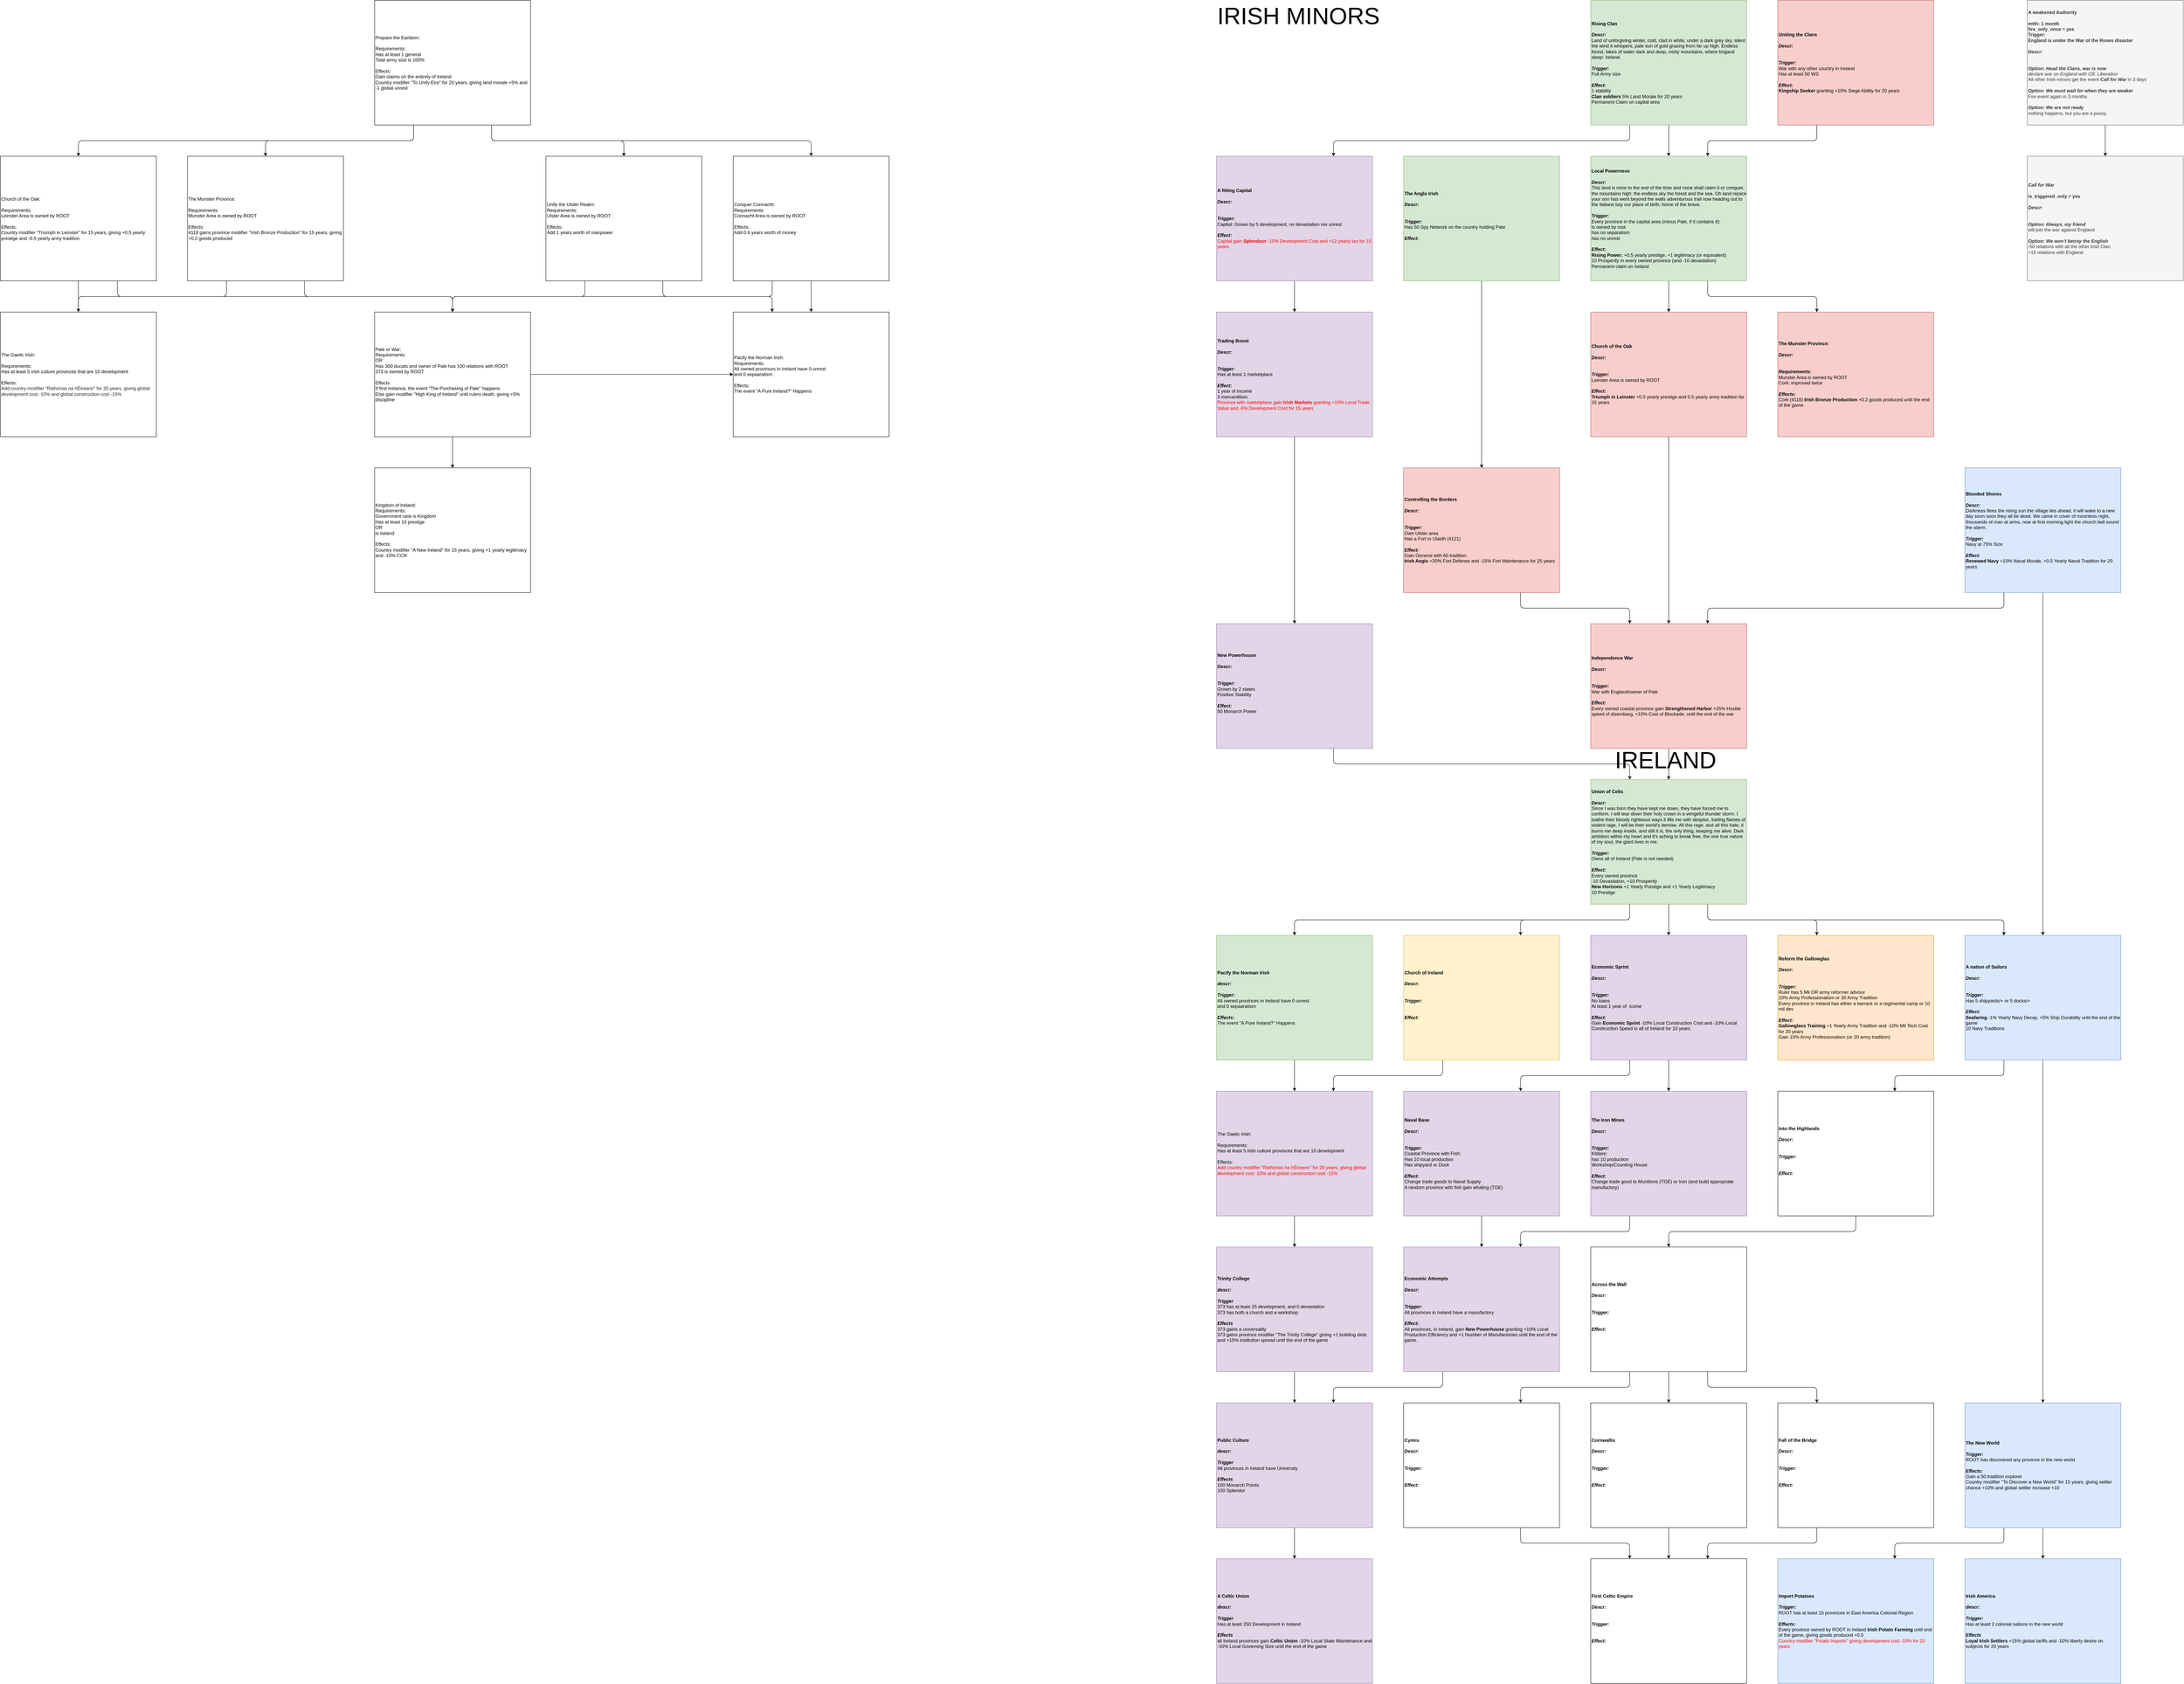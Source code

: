 <mxfile version="13.5.1" type="device"><diagram id="Q2bto2LsBK7NHWXncxeV" name="Missions"><mxGraphModel dx="4745" dy="470" grid="1" gridSize="10" guides="1" tooltips="1" connect="1" arrows="1" fold="1" page="1" pageScale="1" pageWidth="827" pageHeight="1169" math="0" shadow="0"><root><mxCell id="0"/><mxCell id="1" parent="0"/><mxCell id="1eZUyf2npBiA9LoUlpwc-44" value="" style="edgeStyle=orthogonalEdgeStyle;rounded=1;orthogonalLoop=1;jettySize=auto;html=1;" parent="1" edge="1"><mxGeometry relative="1" as="geometry"><mxPoint x="680" y="720" as="sourcePoint"/></mxGeometry></mxCell><mxCell id="PFcA9-jOsduUBnZsI2pQ-47" style="edgeStyle=orthogonalEdgeStyle;rounded=1;orthogonalLoop=1;jettySize=auto;html=1;exitX=0.5;exitY=1;exitDx=0;exitDy=0;" parent="1" source="1eZUyf2npBiA9LoUlpwc-15" target="PFcA9-jOsduUBnZsI2pQ-9" edge="1"><mxGeometry relative="1" as="geometry"/></mxCell><mxCell id="RYJt3v1Y31ntUBhwQFmy-13" style="edgeStyle=orthogonalEdgeStyle;rounded=1;orthogonalLoop=1;jettySize=auto;html=1;exitX=0.75;exitY=1;exitDx=0;exitDy=0;entryX=0.25;entryY=0;entryDx=0;entryDy=0;" parent="1" source="PFcA9-jOsduUBnZsI2pQ-9" target="RYJt3v1Y31ntUBhwQFmy-9" edge="1"><mxGeometry relative="1" as="geometry"/></mxCell><mxCell id="RYJt3v1Y31ntUBhwQFmy-17" style="edgeStyle=orthogonalEdgeStyle;rounded=1;orthogonalLoop=1;jettySize=auto;html=1;exitX=0.25;exitY=1;exitDx=0;exitDy=0;entryX=0.75;entryY=0;entryDx=0;entryDy=0;" parent="1" source="1eZUyf2npBiA9LoUlpwc-15" target="PFcA9-jOsduUBnZsI2pQ-65" edge="1"><mxGeometry relative="1" as="geometry"/></mxCell><mxCell id="1eZUyf2npBiA9LoUlpwc-15" value="&lt;div style=&quot;font-size: 12px&quot;&gt;&lt;b style=&quot;font-size: 12px&quot;&gt;Rising Clan&lt;/b&gt;&lt;/div&gt;&lt;div style=&quot;font-size: 12px&quot;&gt;&lt;font style=&quot;font-size: 12px&quot;&gt;&lt;b style=&quot;font-size: 12px&quot;&gt;&lt;font style=&quot;font-size: 12px&quot;&gt;&lt;br style=&quot;font-size: 12px&quot;&gt;&lt;/font&gt;&lt;/b&gt;&lt;/font&gt;&lt;/div&gt;&lt;div style=&quot;font-size: 12px&quot;&gt;&lt;font style=&quot;font-size: 12px&quot;&gt;&lt;span style=&quot;font-size: 12px&quot;&gt;&lt;font style=&quot;font-size: 12px&quot;&gt;&lt;i style=&quot;font-size: 12px&quot;&gt;&lt;b style=&quot;font-size: 12px&quot;&gt;Descr:&lt;/b&gt;&lt;/i&gt;&lt;/font&gt;&lt;/span&gt;&lt;/font&gt;&lt;/div&gt;&lt;div style=&quot;font-size: 12px&quot;&gt;&lt;div style=&quot;font-size: 12px&quot;&gt;&lt;div style=&quot;font-size: 12px&quot;&gt;&lt;div style=&quot;font-size: 12px&quot;&gt;&lt;div style=&quot;font-size: 12px&quot;&gt;Land of unforgiving winter, cold, clad in white, under a dark grey sky, silent the wind it whispers, pale sun of gold grazing from far up high. Endless forest, lakes of water dark and deep, misty mountains, where brigand sleep: Ireland.&lt;/div&gt;&lt;/div&gt;&lt;/div&gt;&lt;/div&gt;&lt;/div&gt;&lt;div style=&quot;font-size: 12px&quot;&gt;&lt;font style=&quot;font-size: 12px&quot;&gt;&lt;br style=&quot;font-size: 12px&quot;&gt;&lt;/font&gt;&lt;/div&gt;&lt;div style=&quot;font-size: 12px&quot;&gt;&lt;font style=&quot;font-size: 12px&quot;&gt;&lt;b style=&quot;font-size: 12px&quot;&gt;&lt;i style=&quot;font-size: 12px&quot;&gt;Trigger:&lt;/i&gt;&lt;/b&gt;&lt;/font&gt;&lt;/div&gt;&lt;div style=&quot;font-size: 12px&quot;&gt;&lt;span style=&quot;font-size: 12px&quot;&gt;Full Army size&lt;/span&gt;&lt;/div&gt;&lt;div style=&quot;font-size: 12px&quot;&gt;&lt;font style=&quot;font-size: 12px&quot;&gt;&lt;br style=&quot;font-size: 12px&quot;&gt;&lt;/font&gt;&lt;/div&gt;&lt;div style=&quot;font-size: 12px&quot;&gt;&lt;font style=&quot;font-size: 12px&quot;&gt;&lt;font style=&quot;font-size: 12px&quot;&gt;&lt;b style=&quot;font-size: 12px&quot;&gt;&lt;i style=&quot;font-size: 12px&quot;&gt;Effect:&lt;/i&gt;&lt;/b&gt;&lt;/font&gt;&lt;/font&gt;&lt;/div&gt;&lt;div style=&quot;font-size: 12px&quot;&gt;&lt;font style=&quot;font-size: 12px&quot;&gt;&lt;font style=&quot;font-size: 12px&quot;&gt;&lt;span style=&quot;font-size: 12px&quot;&gt;&lt;span style=&quot;font-size: 12px&quot;&gt;1 stability&lt;/span&gt;&lt;/span&gt;&lt;/font&gt;&lt;/font&gt;&lt;/div&gt;&lt;div style=&quot;font-size: 12px&quot;&gt;&lt;b style=&quot;font-size: 12px&quot;&gt;Clan soldiers&amp;nbsp;&lt;/b&gt;&lt;span style=&quot;font-size: 12px&quot;&gt;5% Land Morale for 20 years&lt;/span&gt;&lt;/div&gt;&lt;div style=&quot;font-size: 12px&quot;&gt;&lt;font style=&quot;font-size: 12px&quot;&gt;&lt;font style=&quot;font-size: 12px&quot;&gt;&lt;span style=&quot;font-size: 12px&quot;&gt;&lt;span style=&quot;font-size: 12px&quot;&gt;Permanent Claim on capital area&lt;/span&gt;&lt;/span&gt;&lt;/font&gt;&lt;/font&gt;&lt;/div&gt;" style="whiteSpace=wrap;html=1;align=left;fontSize=12;fillColor=#d5e8d4;strokeColor=#82b366;" parent="1" vertex="1"><mxGeometry x="960" width="400" height="320" as="geometry"/></mxCell><mxCell id="RYJt3v1Y31ntUBhwQFmy-10" style="edgeStyle=orthogonalEdgeStyle;rounded=1;orthogonalLoop=1;jettySize=auto;html=1;exitX=0.75;exitY=1;exitDx=0;exitDy=0;entryX=0.25;entryY=0;entryDx=0;entryDy=0;" parent="1" source="PFcA9-jOsduUBnZsI2pQ-1" target="PFcA9-jOsduUBnZsI2pQ-62" edge="1"><mxGeometry relative="1" as="geometry"/></mxCell><mxCell id="RYJt3v1Y31ntUBhwQFmy-31" style="edgeStyle=orthogonalEdgeStyle;rounded=1;orthogonalLoop=1;jettySize=auto;html=1;exitX=0.25;exitY=1;exitDx=0;exitDy=0;entryX=0.75;entryY=0;entryDx=0;entryDy=0;" parent="1" source="PFcA9-jOsduUBnZsI2pQ-1" target="PFcA9-jOsduUBnZsI2pQ-50" edge="1"><mxGeometry relative="1" as="geometry"/></mxCell><mxCell id="RYJt3v1Y31ntUBhwQFmy-36" style="edgeStyle=orthogonalEdgeStyle;rounded=1;orthogonalLoop=1;jettySize=auto;html=1;exitX=0.75;exitY=1;exitDx=0;exitDy=0;entryX=0.25;entryY=0;entryDx=0;entryDy=0;" parent="1" source="PFcA9-jOsduUBnZsI2pQ-1" target="PFcA9-jOsduUBnZsI2pQ-59" edge="1"><mxGeometry relative="1" as="geometry"/></mxCell><mxCell id="0Vz6l-uJ8LWe_JQVx3DG-23" style="edgeStyle=orthogonalEdgeStyle;rounded=1;orthogonalLoop=1;jettySize=auto;html=1;exitX=0.25;exitY=1;exitDx=0;exitDy=0;" parent="1" source="PFcA9-jOsduUBnZsI2pQ-1" target="0Vz6l-uJ8LWe_JQVx3DG-20" edge="1"><mxGeometry relative="1" as="geometry"/></mxCell><mxCell id="vwsfzKL1qZ_4lkTA2cGw-7" style="edgeStyle=orthogonalEdgeStyle;rounded=1;orthogonalLoop=1;jettySize=auto;html=1;exitX=0.5;exitY=1;exitDx=0;exitDy=0;" parent="1" source="PFcA9-jOsduUBnZsI2pQ-1" target="vwsfzKL1qZ_4lkTA2cGw-6" edge="1"><mxGeometry relative="1" as="geometry"/></mxCell><mxCell id="PFcA9-jOsduUBnZsI2pQ-1" value="&lt;div style=&quot;font-size: 12px&quot;&gt;&lt;font style=&quot;font-size: 12px&quot;&gt;&lt;b style=&quot;font-size: 12px&quot;&gt;&lt;font style=&quot;font-size: 12px&quot;&gt;Union of Celts&lt;/font&gt;&lt;/b&gt;&lt;/font&gt;&lt;/div&gt;&lt;div style=&quot;font-size: 12px&quot;&gt;&lt;font style=&quot;font-size: 12px&quot;&gt;&lt;b style=&quot;font-size: 12px&quot;&gt;&lt;font style=&quot;font-size: 12px&quot;&gt;&lt;br style=&quot;font-size: 12px&quot;&gt;&lt;/font&gt;&lt;/b&gt;&lt;/font&gt;&lt;/div&gt;&lt;div style=&quot;font-size: 12px&quot;&gt;&lt;font style=&quot;font-size: 12px&quot;&gt;&lt;span style=&quot;font-size: 12px&quot;&gt;&lt;font style=&quot;font-size: 12px&quot;&gt;&lt;i style=&quot;font-size: 12px&quot;&gt;&lt;b style=&quot;font-size: 12px&quot;&gt;Descr:&lt;/b&gt;&lt;/i&gt;&lt;/font&gt;&lt;/span&gt;&lt;/font&gt;&lt;/div&gt;&lt;div style=&quot;font-size: 12px&quot;&gt;&lt;div style=&quot;font-size: 12px&quot;&gt;&lt;div style=&quot;font-size: 12px&quot;&gt;&lt;span style=&quot;font-size: 12px&quot;&gt;Since I was born they have kept me down, they have forced me to conform. I will tear down their holy crown in a vengeful thunder storm. I loathe their bloody righteous ways it fills me with despise, fueling flames of violent rage, I will be their world's demise. All this rage, and all this hate, it burns me deep inside, and still it is, the only thing, keeping me alive. Dark ambition within my heart and it's aching to break free, the one true nature of my soul, the giant lives in me.&lt;/span&gt;&lt;br style=&quot;font-size: 12px&quot;&gt;&lt;/div&gt;&lt;/div&gt;&lt;/div&gt;&lt;div style=&quot;font-size: 12px&quot;&gt;&lt;font style=&quot;font-size: 12px&quot;&gt;&lt;br style=&quot;font-size: 12px&quot;&gt;&lt;/font&gt;&lt;/div&gt;&lt;div style=&quot;font-size: 12px&quot;&gt;&lt;font style=&quot;font-size: 12px&quot;&gt;&lt;b style=&quot;font-size: 12px&quot;&gt;&lt;i style=&quot;font-size: 12px&quot;&gt;Trigger:&lt;/i&gt;&lt;/b&gt;&lt;/font&gt;&lt;/div&gt;&lt;div style=&quot;font-size: 12px&quot;&gt;Owns all of Ireland (Pale is not needed)&lt;/div&gt;&lt;div style=&quot;font-size: 12px&quot;&gt;&lt;font style=&quot;font-size: 12px&quot;&gt;&lt;br style=&quot;font-size: 12px&quot;&gt;&lt;/font&gt;&lt;/div&gt;&lt;div style=&quot;font-size: 12px&quot;&gt;&lt;font style=&quot;font-size: 12px&quot;&gt;&lt;font style=&quot;font-size: 12px&quot;&gt;&lt;b style=&quot;font-size: 12px&quot;&gt;&lt;i style=&quot;font-size: 12px&quot;&gt;Effect:&lt;/i&gt;&lt;/b&gt;&lt;/font&gt;&lt;/font&gt;&lt;/div&gt;&lt;div style=&quot;font-size: 12px&quot;&gt;Every owned province&lt;/div&gt;&lt;div style=&quot;font-size: 12px&quot;&gt;-10 Devastation, +10 Prosperity&lt;/div&gt;&lt;div style=&quot;font-size: 12px&quot;&gt;&lt;b&gt;New Horizons&lt;/b&gt;&amp;nbsp;+1 Yearly Prestige and +1 Yearly Legitimacy&lt;/div&gt;&lt;div style=&quot;font-size: 12px&quot;&gt;10 Prestige&lt;/div&gt;" style="whiteSpace=wrap;html=1;align=left;fontSize=12;fillColor=#d5e8d4;strokeColor=#82b366;" parent="1" vertex="1"><mxGeometry x="960" y="2000" width="400" height="320" as="geometry"/></mxCell><mxCell id="RYJt3v1Y31ntUBhwQFmy-11" style="edgeStyle=orthogonalEdgeStyle;rounded=1;orthogonalLoop=1;jettySize=auto;html=1;exitX=0.5;exitY=1;exitDx=0;exitDy=0;" parent="1" source="PFcA9-jOsduUBnZsI2pQ-6" target="PFcA9-jOsduUBnZsI2pQ-53" edge="1"><mxGeometry relative="1" as="geometry"/></mxCell><mxCell id="PFcA9-jOsduUBnZsI2pQ-6" value="&lt;div style=&quot;font-size: 12px;&quot;&gt;&lt;font style=&quot;font-size: 12px;&quot;&gt;&lt;b style=&quot;font-size: 12px;&quot;&gt;&lt;font style=&quot;font-size: 12px;&quot;&gt;The Anglo Irish&lt;/font&gt;&lt;/b&gt;&lt;/font&gt;&lt;/div&gt;&lt;div style=&quot;font-size: 12px;&quot;&gt;&lt;font style=&quot;font-size: 12px;&quot;&gt;&lt;b style=&quot;font-size: 12px;&quot;&gt;&lt;font style=&quot;font-size: 12px;&quot;&gt;&lt;br style=&quot;font-size: 12px;&quot;&gt;&lt;/font&gt;&lt;/b&gt;&lt;/font&gt;&lt;/div&gt;&lt;div style=&quot;font-size: 12px;&quot;&gt;&lt;font style=&quot;font-size: 12px;&quot;&gt;&lt;span style=&quot;font-size: 12px;&quot;&gt;&lt;font style=&quot;font-size: 12px;&quot;&gt;&lt;i style=&quot;font-size: 12px;&quot;&gt;&lt;b style=&quot;font-size: 12px;&quot;&gt;Descr:&lt;/b&gt;&lt;/i&gt;&lt;/font&gt;&lt;/span&gt;&lt;/font&gt;&lt;/div&gt;&lt;div style=&quot;font-size: 12px;&quot;&gt;&lt;div style=&quot;font-size: 12px;&quot;&gt;&lt;div style=&quot;font-size: 12px;&quot;&gt;&lt;br style=&quot;font-size: 12px;&quot;&gt;&lt;/div&gt;&lt;/div&gt;&lt;/div&gt;&lt;div style=&quot;font-size: 12px;&quot;&gt;&lt;font style=&quot;font-size: 12px;&quot;&gt;&lt;br style=&quot;font-size: 12px;&quot;&gt;&lt;/font&gt;&lt;/div&gt;&lt;div style=&quot;font-size: 12px;&quot;&gt;&lt;font style=&quot;font-size: 12px;&quot;&gt;&lt;b style=&quot;font-size: 12px;&quot;&gt;&lt;i style=&quot;font-size: 12px;&quot;&gt;Trigger:&lt;/i&gt;&lt;/b&gt;&lt;/font&gt;&lt;/div&gt;&lt;div style=&quot;font-size: 12px;&quot;&gt;Has 50 Spy Network on the country holding Pate&lt;/div&gt;&lt;div style=&quot;font-size: 12px;&quot;&gt;&lt;font style=&quot;font-size: 12px;&quot;&gt;&lt;br style=&quot;font-size: 12px;&quot;&gt;&lt;/font&gt;&lt;/div&gt;&lt;div style=&quot;font-size: 12px;&quot;&gt;&lt;font style=&quot;font-size: 12px;&quot;&gt;&lt;font style=&quot;font-size: 12px;&quot;&gt;&lt;b style=&quot;font-size: 12px;&quot;&gt;&lt;i style=&quot;font-size: 12px;&quot;&gt;Effect:&lt;/i&gt;&lt;/b&gt;&lt;/font&gt;&lt;/font&gt;&lt;/div&gt;&lt;div style=&quot;font-size: 12px;&quot;&gt;&lt;br style=&quot;font-size: 12px;&quot;&gt;&lt;/div&gt;" style="whiteSpace=wrap;html=1;align=left;fontSize=12;fillColor=#d5e8d4;strokeColor=#82b366;" parent="1" vertex="1"><mxGeometry x="480" y="400" width="400" height="320" as="geometry"/></mxCell><mxCell id="RYJt3v1Y31ntUBhwQFmy-16" style="edgeStyle=orthogonalEdgeStyle;rounded=1;orthogonalLoop=1;jettySize=auto;html=1;exitX=0.5;exitY=1;exitDx=0;exitDy=0;" parent="1" source="PFcA9-jOsduUBnZsI2pQ-9" target="RYJt3v1Y31ntUBhwQFmy-5" edge="1"><mxGeometry relative="1" as="geometry"/></mxCell><mxCell id="PFcA9-jOsduUBnZsI2pQ-9" value="&lt;div style=&quot;font-size: 12px&quot;&gt;&lt;b style=&quot;font-size: 12px&quot;&gt;Local Powerness&lt;/b&gt;&lt;/div&gt;&lt;div style=&quot;font-size: 12px&quot;&gt;&lt;b style=&quot;font-size: 12px&quot;&gt;&lt;br style=&quot;font-size: 12px&quot;&gt;&lt;/b&gt;&lt;/div&gt;&lt;div style=&quot;font-size: 12px&quot;&gt;&lt;div style=&quot;font-size: 12px&quot;&gt;&lt;b style=&quot;font-size: 12px&quot;&gt;&lt;i style=&quot;font-size: 12px&quot;&gt;Descr:&lt;/i&gt;&lt;/b&gt;&lt;/div&gt;&lt;div style=&quot;font-size: 12px&quot;&gt;This land is mine to the end of the time and none shall claim it or conquer, the mountains high: the endless sky the forest and the sea. Oh land rejoice your son has went beyond the walls adventurous trail now heading out to the Italians bay our place of birth: home of the brave.&lt;/div&gt;&lt;/div&gt;&lt;div style=&quot;font-size: 12px&quot;&gt;&lt;br style=&quot;font-size: 12px&quot;&gt;&lt;/div&gt;&lt;div style=&quot;font-size: 12px&quot;&gt;&lt;b style=&quot;font-size: 12px&quot;&gt;Trigger:&lt;/b&gt;&lt;/div&gt;&lt;div style=&quot;font-size: 12px&quot;&gt;Every province in the capital area (minus Pale, if it contains it):&lt;/div&gt;&lt;div style=&quot;font-size: 12px&quot;&gt;is owned by root&lt;/div&gt;&lt;div style=&quot;font-size: 12px&quot;&gt;has no separatism&lt;/div&gt;&lt;div style=&quot;font-size: 12px&quot;&gt;has no unrest&lt;/div&gt;&lt;div style=&quot;font-size: 12px&quot;&gt;&lt;br style=&quot;font-size: 12px&quot;&gt;&lt;/div&gt;&lt;div style=&quot;font-size: 12px&quot;&gt;&lt;font style=&quot;font-size: 12px&quot;&gt;&lt;font style=&quot;font-size: 12px&quot;&gt;&lt;b style=&quot;font-size: 12px&quot;&gt;&lt;i style=&quot;font-size: 12px&quot;&gt;Effect:&lt;/i&gt;&lt;/b&gt;&lt;/font&gt;&lt;/font&gt;&lt;/div&gt;&lt;div style=&quot;font-size: 12px&quot;&gt;&lt;b style=&quot;font-size: 12px&quot;&gt;Rising Power:&lt;/b&gt;&amp;nbsp;+0.5 yearly prestige, +1 legitimacy (or equivalent)&lt;/div&gt;&lt;div style=&quot;font-size: 12px&quot;&gt;10 Prosperity in every owned province (and -10 devastation)&lt;/div&gt;&lt;div style=&quot;font-size: 12px&quot;&gt;Permanent claim on Ireland&lt;/div&gt;" style="rounded=0;whiteSpace=wrap;html=1;align=left;fontSize=12;fillColor=#d5e8d4;strokeColor=#82b366;fontColor=#000000;" parent="1" vertex="1"><mxGeometry x="960" y="400" width="400" height="320" as="geometry"/></mxCell><mxCell id="PFcA9-jOsduUBnZsI2pQ-13" value="" style="edgeStyle=orthogonalEdgeStyle;rounded=1;orthogonalLoop=1;jettySize=auto;html=1;" parent="1" source="PFcA9-jOsduUBnZsI2pQ-11" target="PFcA9-jOsduUBnZsI2pQ-12" edge="1"><mxGeometry relative="1" as="geometry"/></mxCell><mxCell id="PFcA9-jOsduUBnZsI2pQ-11" value="&lt;div style=&quot;font-size: 12px;&quot;&gt;&lt;font style=&quot;font-size: 12px;&quot;&gt;&lt;b style=&quot;font-size: 12px;&quot;&gt;&lt;font style=&quot;font-size: 12px;&quot;&gt;A weakened Authority&lt;/font&gt;&lt;/b&gt;&lt;/font&gt;&lt;/div&gt;&lt;div style=&quot;font-size: 12px;&quot;&gt;&lt;font style=&quot;font-size: 12px;&quot;&gt;&lt;b style=&quot;font-size: 12px;&quot;&gt;&lt;font style=&quot;font-size: 12px;&quot;&gt;&lt;br style=&quot;font-size: 12px;&quot;&gt;&lt;/font&gt;&lt;/b&gt;&lt;/font&gt;&lt;/div&gt;&lt;div style=&quot;font-size: 12px;&quot;&gt;&lt;font style=&quot;font-size: 12px;&quot;&gt;&lt;b style=&quot;font-size: 12px;&quot;&gt;&lt;font style=&quot;font-size: 12px;&quot;&gt;mtth: 1 month&lt;/font&gt;&lt;/b&gt;&lt;/font&gt;&lt;/div&gt;&lt;div style=&quot;font-size: 12px;&quot;&gt;&lt;font style=&quot;font-size: 12px;&quot;&gt;&lt;b style=&quot;font-size: 12px;&quot;&gt;&lt;font style=&quot;font-size: 12px;&quot;&gt;fire_only_once = yes&lt;/font&gt;&lt;/b&gt;&lt;/font&gt;&lt;/div&gt;&lt;div style=&quot;font-size: 12px;&quot;&gt;&lt;font style=&quot;font-size: 12px;&quot;&gt;&lt;b style=&quot;font-size: 12px;&quot;&gt;&lt;font style=&quot;font-size: 12px;&quot;&gt;Trigger:&lt;/font&gt;&lt;/b&gt;&lt;/font&gt;&lt;/div&gt;&lt;div style=&quot;font-size: 12px;&quot;&gt;&lt;font style=&quot;font-size: 12px;&quot;&gt;&lt;b style=&quot;font-size: 12px;&quot;&gt;&lt;font style=&quot;font-size: 12px;&quot;&gt;England is under the War of the Roses disaster&lt;/font&gt;&lt;/b&gt;&lt;/font&gt;&lt;/div&gt;&lt;div style=&quot;font-size: 12px;&quot;&gt;&lt;font style=&quot;font-size: 12px;&quot;&gt;&lt;b style=&quot;font-size: 12px;&quot;&gt;&lt;font style=&quot;font-size: 12px;&quot;&gt;&lt;br style=&quot;font-size: 12px;&quot;&gt;&lt;/font&gt;&lt;/b&gt;&lt;/font&gt;&lt;/div&gt;&lt;div style=&quot;font-size: 12px;&quot;&gt;&lt;font style=&quot;font-size: 12px;&quot;&gt;&lt;span style=&quot;font-size: 12px;&quot;&gt;&lt;font style=&quot;font-size: 12px;&quot;&gt;&lt;i style=&quot;font-size: 12px;&quot;&gt;&lt;b style=&quot;font-size: 12px;&quot;&gt;Descr:&lt;/b&gt;&lt;/i&gt;&lt;/font&gt;&lt;/span&gt;&lt;/font&gt;&lt;/div&gt;&lt;div style=&quot;font-size: 12px;&quot;&gt;&lt;div style=&quot;font-size: 12px;&quot;&gt;&lt;div style=&quot;font-size: 12px;&quot;&gt;&lt;br style=&quot;font-size: 12px;&quot;&gt;&lt;/div&gt;&lt;/div&gt;&lt;/div&gt;&lt;div style=&quot;font-size: 12px;&quot;&gt;&lt;br style=&quot;font-size: 12px;&quot;&gt;&lt;/div&gt;&lt;div style=&quot;font-size: 12px;&quot;&gt;&lt;div style=&quot;font-size: 12px;&quot;&gt;&lt;b style=&quot;font-size: 12px;&quot;&gt;&lt;i style=&quot;font-size: 12px;&quot;&gt;Option: Head the Clans, war is now&lt;/i&gt;&lt;/b&gt;&lt;/div&gt;&lt;div style=&quot;font-size: 12px;&quot;&gt;&lt;div style=&quot;font-size: 12px;&quot;&gt;&lt;i style=&quot;font-size: 12px;&quot;&gt;declare war on England with CB: Liberation&lt;/i&gt;&lt;/div&gt;&lt;div style=&quot;font-size: 12px;&quot;&gt;All other Irish minors get the event &lt;i style=&quot;font-weight: bold; font-size: 12px;&quot;&gt;Call for War&lt;/i&gt;&amp;nbsp;in 3 days&lt;/div&gt;&lt;div style=&quot;font-size: 12px;&quot;&gt;&lt;b style=&quot;font-size: 12px;&quot;&gt;&lt;i style=&quot;font-size: 12px;&quot;&gt;&lt;br style=&quot;font-size: 12px;&quot;&gt;&lt;/i&gt;&lt;/b&gt;&lt;/div&gt;&lt;div style=&quot;font-size: 12px;&quot;&gt;&lt;b style=&quot;font-size: 12px;&quot;&gt;&lt;i style=&quot;font-size: 12px;&quot;&gt;Option: We must wait for when they are weaker&lt;/i&gt;&lt;/b&gt;&lt;/div&gt;&lt;/div&gt;&lt;div style=&quot;font-size: 12px;&quot;&gt;&lt;div style=&quot;font-size: 12px;&quot;&gt;Fire event again in 3 months&lt;/div&gt;&lt;div style=&quot;font-size: 12px;&quot;&gt;&lt;b style=&quot;font-size: 12px;&quot;&gt;&lt;i style=&quot;font-size: 12px;&quot;&gt;&lt;br style=&quot;font-size: 12px;&quot;&gt;&lt;/i&gt;&lt;/b&gt;&lt;/div&gt;&lt;div style=&quot;font-size: 12px;&quot;&gt;&lt;b style=&quot;font-size: 12px;&quot;&gt;&lt;i style=&quot;font-size: 12px;&quot;&gt;Option: We are not ready&lt;/i&gt;&lt;/b&gt;&lt;/div&gt;&lt;/div&gt;&lt;div style=&quot;font-size: 12px;&quot;&gt;nothing happens, but you are a pussy.&lt;/div&gt;&lt;/div&gt;" style="whiteSpace=wrap;html=1;align=left;fontSize=12;fillColor=#f5f5f5;strokeColor=#666666;fontColor=#333333;" parent="1" vertex="1"><mxGeometry x="2080" width="400" height="320" as="geometry"/></mxCell><mxCell id="PFcA9-jOsduUBnZsI2pQ-12" value="&lt;div style=&quot;font-size: 12px;&quot;&gt;&lt;i style=&quot;font-weight: bold; font-size: 12px;&quot;&gt;Call for War&lt;/i&gt;&lt;br style=&quot;font-size: 12px;&quot;&gt;&lt;/div&gt;&lt;div style=&quot;font-size: 12px;&quot;&gt;&lt;font style=&quot;font-size: 12px;&quot;&gt;&lt;b style=&quot;font-size: 12px;&quot;&gt;&lt;font style=&quot;font-size: 12px;&quot;&gt;&lt;br style=&quot;font-size: 12px;&quot;&gt;&lt;/font&gt;&lt;/b&gt;&lt;/font&gt;&lt;/div&gt;&lt;div style=&quot;font-size: 12px;&quot;&gt;&lt;b style=&quot;font-size: 12px;&quot;&gt;is_triggered_only = yes&lt;/b&gt;&lt;br style=&quot;font-size: 12px;&quot;&gt;&lt;/div&gt;&lt;div style=&quot;font-size: 12px;&quot;&gt;&lt;br style=&quot;font-size: 12px;&quot;&gt;&lt;/div&gt;&lt;div style=&quot;font-size: 12px;&quot;&gt;&lt;font style=&quot;font-size: 12px;&quot;&gt;&lt;span style=&quot;font-size: 12px;&quot;&gt;&lt;font style=&quot;font-size: 12px;&quot;&gt;&lt;i style=&quot;font-size: 12px;&quot;&gt;&lt;b style=&quot;font-size: 12px;&quot;&gt;Descr:&lt;/b&gt;&lt;/i&gt;&lt;/font&gt;&lt;/span&gt;&lt;/font&gt;&lt;/div&gt;&lt;div style=&quot;font-size: 12px;&quot;&gt;&lt;div style=&quot;font-size: 12px;&quot;&gt;&lt;div style=&quot;font-size: 12px;&quot;&gt;&lt;br style=&quot;font-size: 12px;&quot;&gt;&lt;/div&gt;&lt;/div&gt;&lt;/div&gt;&lt;div style=&quot;font-size: 12px;&quot;&gt;&lt;br style=&quot;font-size: 12px;&quot;&gt;&lt;/div&gt;&lt;div style=&quot;font-size: 12px;&quot;&gt;&lt;div style=&quot;font-size: 12px;&quot;&gt;&lt;b style=&quot;font-size: 12px;&quot;&gt;&lt;i style=&quot;font-size: 12px;&quot;&gt;Option: Always, my friend&lt;/i&gt;&lt;/b&gt;&lt;/div&gt;&lt;div style=&quot;font-size: 12px;&quot;&gt;&lt;div style=&quot;font-size: 12px;&quot;&gt;will join the war against England&lt;/div&gt;&lt;div style=&quot;font-size: 12px;&quot;&gt;&lt;b style=&quot;font-size: 12px;&quot;&gt;&lt;i style=&quot;font-size: 12px;&quot;&gt;&lt;br style=&quot;font-size: 12px;&quot;&gt;&lt;/i&gt;&lt;/b&gt;&lt;/div&gt;&lt;div style=&quot;font-size: 12px;&quot;&gt;&lt;b style=&quot;font-size: 12px;&quot;&gt;&lt;i style=&quot;font-size: 12px;&quot;&gt;Option: We won't betray the English&lt;/i&gt;&lt;/b&gt;&lt;/div&gt;&lt;/div&gt;&lt;div style=&quot;font-size: 12px;&quot;&gt;&lt;div style=&quot;font-size: 12px;&quot;&gt;-50 relations with all the other Irish Clan&lt;/div&gt;&lt;/div&gt;&lt;div style=&quot;font-size: 12px;&quot;&gt;+15 relations with England&lt;/div&gt;&lt;/div&gt;" style="whiteSpace=wrap;html=1;align=left;fontSize=12;fillColor=#f5f5f5;strokeColor=#666666;fontColor=#333333;" parent="1" vertex="1"><mxGeometry x="2080" y="400" width="400" height="320" as="geometry"/></mxCell><mxCell id="vwsfzKL1qZ_4lkTA2cGw-2" style="edgeStyle=orthogonalEdgeStyle;rounded=1;orthogonalLoop=1;jettySize=auto;html=1;exitX=0.25;exitY=1;exitDx=0;exitDy=0;entryX=0.75;entryY=0;entryDx=0;entryDy=0;" parent="1" source="PFcA9-jOsduUBnZsI2pQ-50" target="0Vz6l-uJ8LWe_JQVx3DG-28" edge="1"><mxGeometry relative="1" as="geometry"/></mxCell><mxCell id="PFcA9-jOsduUBnZsI2pQ-50" value="&lt;div style=&quot;font-size: 12px;&quot;&gt;&lt;font style=&quot;font-size: 12px;&quot;&gt;&lt;b style=&quot;font-size: 12px;&quot;&gt;&lt;font style=&quot;font-size: 12px;&quot;&gt;Church of Ireland&lt;/font&gt;&lt;/b&gt;&lt;/font&gt;&lt;/div&gt;&lt;div style=&quot;font-size: 12px;&quot;&gt;&lt;font style=&quot;font-size: 12px;&quot;&gt;&lt;b style=&quot;font-size: 12px;&quot;&gt;&lt;font style=&quot;font-size: 12px;&quot;&gt;&lt;br style=&quot;font-size: 12px;&quot;&gt;&lt;/font&gt;&lt;/b&gt;&lt;/font&gt;&lt;/div&gt;&lt;div style=&quot;font-size: 12px;&quot;&gt;&lt;font style=&quot;font-size: 12px;&quot;&gt;&lt;span style=&quot;font-size: 12px;&quot;&gt;&lt;font style=&quot;font-size: 12px;&quot;&gt;&lt;i style=&quot;font-size: 12px;&quot;&gt;&lt;b style=&quot;font-size: 12px;&quot;&gt;Descr:&lt;/b&gt;&lt;/i&gt;&lt;/font&gt;&lt;/span&gt;&lt;/font&gt;&lt;/div&gt;&lt;div style=&quot;font-size: 12px;&quot;&gt;&lt;div style=&quot;font-size: 12px;&quot;&gt;&lt;div style=&quot;font-size: 12px;&quot;&gt;&lt;br style=&quot;font-size: 12px;&quot;&gt;&lt;/div&gt;&lt;/div&gt;&lt;/div&gt;&lt;div style=&quot;font-size: 12px;&quot;&gt;&lt;font style=&quot;font-size: 12px;&quot;&gt;&lt;br style=&quot;font-size: 12px;&quot;&gt;&lt;/font&gt;&lt;/div&gt;&lt;div style=&quot;font-size: 12px;&quot;&gt;&lt;font style=&quot;font-size: 12px;&quot;&gt;&lt;b style=&quot;font-size: 12px;&quot;&gt;&lt;i style=&quot;font-size: 12px;&quot;&gt;Trigger:&lt;/i&gt;&lt;/b&gt;&lt;/font&gt;&lt;/div&gt;&lt;div style=&quot;font-size: 12px;&quot;&gt;&lt;br style=&quot;font-size: 12px;&quot;&gt;&lt;/div&gt;&lt;div style=&quot;font-size: 12px;&quot;&gt;&lt;font style=&quot;font-size: 12px;&quot;&gt;&lt;br style=&quot;font-size: 12px;&quot;&gt;&lt;/font&gt;&lt;/div&gt;&lt;div style=&quot;font-size: 12px;&quot;&gt;&lt;font style=&quot;font-size: 12px;&quot;&gt;&lt;font style=&quot;font-size: 12px;&quot;&gt;&lt;b style=&quot;font-size: 12px;&quot;&gt;&lt;i style=&quot;font-size: 12px;&quot;&gt;Effect:&lt;/i&gt;&lt;/b&gt;&lt;/font&gt;&lt;/font&gt;&lt;/div&gt;&lt;div style=&quot;font-size: 12px;&quot;&gt;&lt;br style=&quot;font-size: 12px;&quot;&gt;&lt;/div&gt;" style="whiteSpace=wrap;html=1;align=left;fontSize=12;fillColor=#fff2cc;strokeColor=#d6b656;" parent="1" vertex="1"><mxGeometry x="480" y="2400" width="400" height="320" as="geometry"/></mxCell><mxCell id="RYJt3v1Y31ntUBhwQFmy-34" style="edgeStyle=orthogonalEdgeStyle;rounded=1;orthogonalLoop=1;jettySize=auto;html=1;exitX=0.75;exitY=1;exitDx=0;exitDy=0;entryX=0.25;entryY=0;entryDx=0;entryDy=0;" parent="1" source="PFcA9-jOsduUBnZsI2pQ-53" target="RYJt3v1Y31ntUBhwQFmy-26" edge="1"><mxGeometry relative="1" as="geometry"/></mxCell><mxCell id="PFcA9-jOsduUBnZsI2pQ-53" value="&lt;div style=&quot;font-size: 12px&quot;&gt;&lt;b style=&quot;font-size: 12px&quot;&gt;Controlling the Borders&lt;/b&gt;&lt;/div&gt;&lt;div style=&quot;font-size: 12px&quot;&gt;&lt;font style=&quot;font-size: 12px&quot;&gt;&lt;b style=&quot;font-size: 12px&quot;&gt;&lt;font style=&quot;font-size: 12px&quot;&gt;&lt;br style=&quot;font-size: 12px&quot;&gt;&lt;/font&gt;&lt;/b&gt;&lt;/font&gt;&lt;/div&gt;&lt;div style=&quot;font-size: 12px&quot;&gt;&lt;font style=&quot;font-size: 12px&quot;&gt;&lt;span style=&quot;font-size: 12px&quot;&gt;&lt;font style=&quot;font-size: 12px&quot;&gt;&lt;i style=&quot;font-size: 12px&quot;&gt;&lt;b style=&quot;font-size: 12px&quot;&gt;Descr:&lt;/b&gt;&lt;/i&gt;&lt;/font&gt;&lt;/span&gt;&lt;/font&gt;&lt;/div&gt;&lt;div style=&quot;font-size: 12px&quot;&gt;&lt;div style=&quot;font-size: 12px&quot;&gt;&lt;div style=&quot;font-size: 12px&quot;&gt;&lt;div style=&quot;font-size: 12px&quot;&gt;&lt;div style=&quot;font-size: 12px&quot;&gt;&lt;br style=&quot;font-size: 12px&quot;&gt;&lt;/div&gt;&lt;/div&gt;&lt;/div&gt;&lt;/div&gt;&lt;/div&gt;&lt;div style=&quot;font-size: 12px&quot;&gt;&lt;font style=&quot;font-size: 12px&quot;&gt;&lt;br style=&quot;font-size: 12px&quot;&gt;&lt;/font&gt;&lt;/div&gt;&lt;div style=&quot;font-size: 12px&quot;&gt;&lt;font style=&quot;font-size: 12px&quot;&gt;&lt;b style=&quot;font-size: 12px&quot;&gt;&lt;i style=&quot;font-size: 12px&quot;&gt;Trigger:&lt;/i&gt;&lt;/b&gt;&lt;/font&gt;&lt;/div&gt;&lt;div style=&quot;font-size: 12px&quot;&gt;Own Ulster area&lt;/div&gt;&lt;div style=&quot;font-size: 12px&quot;&gt;Has a Fort in Ulaidh (4121)&lt;/div&gt;&lt;div style=&quot;font-size: 12px&quot;&gt;&lt;br&gt;&lt;/div&gt;&lt;div style=&quot;font-size: 12px&quot;&gt;&lt;font style=&quot;font-size: 12px&quot;&gt;&lt;font style=&quot;font-size: 12px&quot;&gt;&lt;b style=&quot;font-size: 12px&quot;&gt;&lt;i style=&quot;font-size: 12px&quot;&gt;Effect:&lt;/i&gt;&lt;/b&gt;&lt;/font&gt;&lt;/font&gt;&lt;/div&gt;&lt;div style=&quot;font-size: 12px&quot;&gt;Gain General with 60 tradition&lt;/div&gt;&lt;div style=&quot;font-size: 12px&quot;&gt;&lt;b style=&quot;font-size: 12px&quot;&gt;Irish Aegis&lt;/b&gt;&amp;nbsp;+20% Fort Defense and -15% Fort Maintenance for 25 years&lt;/div&gt;" style="whiteSpace=wrap;html=1;align=left;fontSize=12;fillColor=#f8cecc;strokeColor=#b85450;" parent="1" vertex="1"><mxGeometry x="480" y="1200" width="400" height="320" as="geometry"/></mxCell><mxCell id="RYJt3v1Y31ntUBhwQFmy-30" style="edgeStyle=orthogonalEdgeStyle;rounded=1;orthogonalLoop=1;jettySize=auto;html=1;exitX=0.5;exitY=1;exitDx=0;exitDy=0;" parent="1" source="PFcA9-jOsduUBnZsI2pQ-56" target="PFcA9-jOsduUBnZsI2pQ-59" edge="1"><mxGeometry relative="1" as="geometry"><mxPoint x="2130" y="1730" as="targetPoint"/></mxGeometry></mxCell><mxCell id="RYJt3v1Y31ntUBhwQFmy-35" style="edgeStyle=orthogonalEdgeStyle;rounded=1;orthogonalLoop=1;jettySize=auto;html=1;exitX=0.25;exitY=1;exitDx=0;exitDy=0;entryX=0.75;entryY=0;entryDx=0;entryDy=0;" parent="1" source="PFcA9-jOsduUBnZsI2pQ-56" target="RYJt3v1Y31ntUBhwQFmy-26" edge="1"><mxGeometry relative="1" as="geometry"/></mxCell><mxCell id="PFcA9-jOsduUBnZsI2pQ-56" value="&lt;div style=&quot;font-size: 12px&quot;&gt;&lt;b style=&quot;font-size: 12px&quot;&gt;Blooded Shores&lt;/b&gt;&lt;/div&gt;&lt;div style=&quot;font-size: 12px&quot;&gt;&lt;font style=&quot;font-size: 12px&quot;&gt;&lt;b style=&quot;font-size: 12px&quot;&gt;&lt;font style=&quot;font-size: 12px&quot;&gt;&lt;br style=&quot;font-size: 12px&quot;&gt;&lt;/font&gt;&lt;/b&gt;&lt;/font&gt;&lt;/div&gt;&lt;div style=&quot;font-size: 12px&quot;&gt;&lt;font style=&quot;font-size: 12px&quot;&gt;&lt;span style=&quot;font-size: 12px&quot;&gt;&lt;font style=&quot;font-size: 12px&quot;&gt;&lt;i style=&quot;font-size: 12px&quot;&gt;&lt;b style=&quot;font-size: 12px&quot;&gt;Descr:&lt;/b&gt;&lt;/i&gt;&lt;/font&gt;&lt;/span&gt;&lt;/font&gt;&lt;/div&gt;&lt;div style=&quot;font-size: 12px&quot;&gt;&lt;div style=&quot;font-size: 12px&quot;&gt;&lt;div style=&quot;font-size: 12px&quot;&gt;&lt;div style=&quot;font-size: 12px&quot;&gt;&lt;div style=&quot;font-size: 12px&quot;&gt;&lt;span style=&quot;font-size: 12px&quot;&gt;Darkness flees the rising sun the village lies ahead, it will wake to a new day soon soon they all be dead.&amp;nbsp;We came in cover of moonless night, thousands of man at arms, now at first morning light the church bell sound the alarm.&lt;/span&gt;&lt;br style=&quot;font-size: 12px&quot;&gt;&lt;/div&gt;&lt;/div&gt;&lt;/div&gt;&lt;/div&gt;&lt;/div&gt;&lt;div style=&quot;font-size: 12px&quot;&gt;&lt;font style=&quot;font-size: 12px&quot;&gt;&lt;br style=&quot;font-size: 12px&quot;&gt;&lt;/font&gt;&lt;/div&gt;&lt;div style=&quot;font-size: 12px&quot;&gt;&lt;font style=&quot;font-size: 12px&quot;&gt;&lt;b style=&quot;font-size: 12px&quot;&gt;&lt;i style=&quot;font-size: 12px&quot;&gt;Trigger:&lt;/i&gt;&lt;/b&gt;&lt;/font&gt;&lt;/div&gt;&lt;div style=&quot;font-size: 12px&quot;&gt;&lt;span style=&quot;font-size: 12px&quot;&gt;Navy at 75% Size&lt;/span&gt;&lt;/div&gt;&lt;div style=&quot;font-size: 12px&quot;&gt;&lt;font style=&quot;font-size: 12px&quot;&gt;&lt;br style=&quot;font-size: 12px&quot;&gt;&lt;/font&gt;&lt;/div&gt;&lt;div style=&quot;font-size: 12px&quot;&gt;&lt;font style=&quot;font-size: 12px&quot;&gt;&lt;font style=&quot;font-size: 12px&quot;&gt;&lt;b style=&quot;font-size: 12px&quot;&gt;&lt;i style=&quot;font-size: 12px&quot;&gt;Effect:&lt;/i&gt;&lt;/b&gt;&lt;/font&gt;&lt;/font&gt;&lt;/div&gt;&lt;div style=&quot;font-size: 12px&quot;&gt;&lt;b&gt;Renewed Navy&lt;/b&gt;&amp;nbsp;+10% Naval Morale, +0.5 Yearly Naval Tradition for 20 years&lt;/div&gt;" style="whiteSpace=wrap;html=1;align=left;fontSize=12;fillColor=#dae8fc;strokeColor=#6c8ebf;" parent="1" vertex="1"><mxGeometry x="1920" y="1200" width="400" height="320" as="geometry"/></mxCell><mxCell id="0Vz6l-uJ8LWe_JQVx3DG-24" style="edgeStyle=orthogonalEdgeStyle;rounded=1;orthogonalLoop=1;jettySize=auto;html=1;exitX=0.25;exitY=1;exitDx=0;exitDy=0;entryX=0.75;entryY=0;entryDx=0;entryDy=0;" parent="1" source="PFcA9-jOsduUBnZsI2pQ-59" target="0Vz6l-uJ8LWe_JQVx3DG-7" edge="1"><mxGeometry relative="1" as="geometry"/></mxCell><mxCell id="0Vz6l-uJ8LWe_JQVx3DG-26" style="edgeStyle=orthogonalEdgeStyle;rounded=1;orthogonalLoop=1;jettySize=auto;html=1;exitX=0.5;exitY=1;exitDx=0;exitDy=0;" parent="1" source="PFcA9-jOsduUBnZsI2pQ-59" target="OrEzVt97cn8VFZpUJ9jY-30" edge="1"><mxGeometry relative="1" as="geometry"/></mxCell><mxCell id="PFcA9-jOsduUBnZsI2pQ-59" value="&lt;div style=&quot;font-size: 12px&quot;&gt;&lt;b style=&quot;font-size: 12px&quot;&gt;A nation of Sailors&lt;/b&gt;&lt;/div&gt;&lt;div style=&quot;font-size: 12px&quot;&gt;&lt;font style=&quot;font-size: 12px&quot;&gt;&lt;b style=&quot;font-size: 12px&quot;&gt;&lt;font style=&quot;font-size: 12px&quot;&gt;&lt;br style=&quot;font-size: 12px&quot;&gt;&lt;/font&gt;&lt;/b&gt;&lt;/font&gt;&lt;/div&gt;&lt;div style=&quot;font-size: 12px&quot;&gt;&lt;font style=&quot;font-size: 12px&quot;&gt;&lt;span style=&quot;font-size: 12px&quot;&gt;&lt;font style=&quot;font-size: 12px&quot;&gt;&lt;i style=&quot;font-size: 12px&quot;&gt;&lt;b style=&quot;font-size: 12px&quot;&gt;Descr:&lt;/b&gt;&lt;/i&gt;&lt;/font&gt;&lt;/span&gt;&lt;/font&gt;&lt;/div&gt;&lt;div style=&quot;font-size: 12px&quot;&gt;&lt;div style=&quot;font-size: 12px&quot;&gt;&lt;div style=&quot;font-size: 12px&quot;&gt;&lt;div style=&quot;font-size: 12px&quot;&gt;&lt;div style=&quot;font-size: 12px&quot;&gt;&lt;br&gt;&lt;/div&gt;&lt;/div&gt;&lt;/div&gt;&lt;/div&gt;&lt;/div&gt;&lt;div style=&quot;font-size: 12px&quot;&gt;&lt;font style=&quot;font-size: 12px&quot;&gt;&lt;br style=&quot;font-size: 12px&quot;&gt;&lt;/font&gt;&lt;/div&gt;&lt;div style=&quot;font-size: 12px&quot;&gt;&lt;font style=&quot;font-size: 12px&quot;&gt;&lt;b style=&quot;font-size: 12px&quot;&gt;&lt;i style=&quot;font-size: 12px&quot;&gt;Trigger:&lt;/i&gt;&lt;/b&gt;&lt;/font&gt;&lt;/div&gt;&lt;div style=&quot;font-size: 12px&quot;&gt;Has 5 shipyards/+ or 5 docks/+&lt;/div&gt;&lt;div style=&quot;font-size: 12px&quot;&gt;&lt;font style=&quot;font-size: 12px&quot;&gt;&lt;br style=&quot;font-size: 12px&quot;&gt;&lt;/font&gt;&lt;/div&gt;&lt;div style=&quot;font-size: 12px&quot;&gt;&lt;font style=&quot;font-size: 12px&quot;&gt;&lt;font style=&quot;font-size: 12px&quot;&gt;&lt;b style=&quot;font-size: 12px&quot;&gt;&lt;i style=&quot;font-size: 12px&quot;&gt;Effect:&lt;/i&gt;&lt;/b&gt;&lt;/font&gt;&lt;/font&gt;&lt;/div&gt;&lt;div style=&quot;font-size: 12px&quot;&gt;&lt;b&gt;Seafaring&lt;/b&gt;&amp;nbsp;-1% Yearly Navy Decay, +5% Ship Durability until the end of the game&lt;/div&gt;&lt;div style=&quot;font-size: 12px&quot;&gt;10 Navy Traditions&lt;/div&gt;" style="whiteSpace=wrap;html=1;align=left;fontSize=12;fillColor=#dae8fc;strokeColor=#6c8ebf;" parent="1" vertex="1"><mxGeometry x="1920" y="2400" width="400" height="320" as="geometry"/></mxCell><mxCell id="PFcA9-jOsduUBnZsI2pQ-62" value="&lt;div style=&quot;font-size: 12px&quot;&gt;&lt;b style=&quot;font-size: 12px&quot;&gt;Reform the Gallowglas&lt;/b&gt;&lt;/div&gt;&lt;div style=&quot;font-size: 12px&quot;&gt;&lt;font style=&quot;font-size: 12px&quot;&gt;&lt;b style=&quot;font-size: 12px&quot;&gt;&lt;font style=&quot;font-size: 12px&quot;&gt;&lt;br style=&quot;font-size: 12px&quot;&gt;&lt;/font&gt;&lt;/b&gt;&lt;/font&gt;&lt;/div&gt;&lt;div style=&quot;font-size: 12px&quot;&gt;&lt;font style=&quot;font-size: 12px&quot;&gt;&lt;span style=&quot;font-size: 12px&quot;&gt;&lt;font style=&quot;font-size: 12px&quot;&gt;&lt;i style=&quot;font-size: 12px&quot;&gt;&lt;b style=&quot;font-size: 12px&quot;&gt;Descr:&lt;/b&gt;&lt;/i&gt;&lt;/font&gt;&lt;/span&gt;&lt;/font&gt;&lt;/div&gt;&lt;div style=&quot;font-size: 12px&quot;&gt;&lt;div style=&quot;font-size: 12px&quot;&gt;&lt;div style=&quot;font-size: 12px&quot;&gt;&lt;div style=&quot;font-size: 12px&quot;&gt;&lt;div style=&quot;font-size: 12px&quot;&gt;&lt;br style=&quot;font-size: 12px&quot;&gt;&lt;/div&gt;&lt;/div&gt;&lt;/div&gt;&lt;/div&gt;&lt;/div&gt;&lt;div style=&quot;font-size: 12px&quot;&gt;&lt;font style=&quot;font-size: 12px&quot;&gt;&lt;br style=&quot;font-size: 12px&quot;&gt;&lt;/font&gt;&lt;/div&gt;&lt;div style=&quot;font-size: 12px&quot;&gt;&lt;font style=&quot;font-size: 12px&quot;&gt;&lt;b style=&quot;font-size: 12px&quot;&gt;&lt;i style=&quot;font-size: 12px&quot;&gt;Trigger:&lt;/i&gt;&lt;/b&gt;&lt;/font&gt;&lt;/div&gt;&lt;div style=&quot;font-size: 12px&quot;&gt;Ruler has 5 Mil OR army reformer advisor&lt;/div&gt;&lt;div style=&quot;font-size: 12px&quot;&gt;10% Army Professionalism or 30 Army Tradition&lt;/div&gt;&lt;div style=&quot;font-size: 12px&quot;&gt;Every province in Ireland has either a barrack or a regimental camp or 10 mil dev&lt;/div&gt;&lt;div style=&quot;font-size: 12px&quot;&gt;&lt;br style=&quot;font-size: 12px&quot;&gt;&lt;/div&gt;&lt;div style=&quot;font-size: 12px&quot;&gt;&lt;font style=&quot;font-size: 12px&quot;&gt;&lt;font style=&quot;font-size: 12px&quot;&gt;&lt;b style=&quot;font-size: 12px&quot;&gt;&lt;i style=&quot;font-size: 12px&quot;&gt;Effect:&lt;/i&gt;&lt;/b&gt;&lt;/font&gt;&lt;/font&gt;&lt;/div&gt;&lt;div style=&quot;font-size: 12px&quot;&gt;&lt;b style=&quot;font-size: 12px&quot;&gt;Gallowglass Training&lt;/b&gt;&amp;nbsp;+1 Yearly Army Tradition and -10% Mil Tech Cost for 20 years&lt;br style=&quot;font-size: 12px&quot;&gt;&lt;/div&gt;&lt;div style=&quot;font-size: 12px&quot;&gt;Gain 10% Army Professionalism (or 20 army tradition)&lt;/div&gt;" style="whiteSpace=wrap;html=1;align=left;fontSize=12;fillColor=#ffe6cc;strokeColor=#d79b00;" parent="1" vertex="1"><mxGeometry x="1440" y="2400" width="400" height="320" as="geometry"/></mxCell><mxCell id="RYJt3v1Y31ntUBhwQFmy-25" value="" style="edgeStyle=orthogonalEdgeStyle;rounded=1;orthogonalLoop=1;jettySize=auto;html=1;" parent="1" source="PFcA9-jOsduUBnZsI2pQ-65" target="RYJt3v1Y31ntUBhwQFmy-24" edge="1"><mxGeometry relative="1" as="geometry"/></mxCell><mxCell id="PFcA9-jOsduUBnZsI2pQ-65" value="&lt;div style=&quot;font-size: 12px&quot;&gt;&lt;b&gt;A fitting Capital&lt;/b&gt;&lt;/div&gt;&lt;div style=&quot;font-size: 12px&quot;&gt;&lt;font style=&quot;font-size: 12px&quot;&gt;&lt;b style=&quot;font-size: 12px&quot;&gt;&lt;font style=&quot;font-size: 12px&quot;&gt;&lt;br style=&quot;font-size: 12px&quot;&gt;&lt;/font&gt;&lt;/b&gt;&lt;/font&gt;&lt;/div&gt;&lt;div style=&quot;font-size: 12px&quot;&gt;&lt;font style=&quot;font-size: 12px&quot;&gt;&lt;span style=&quot;font-size: 12px&quot;&gt;&lt;font style=&quot;font-size: 12px&quot;&gt;&lt;i style=&quot;font-size: 12px&quot;&gt;&lt;b style=&quot;font-size: 12px&quot;&gt;Descr:&lt;/b&gt;&lt;/i&gt;&lt;/font&gt;&lt;/span&gt;&lt;/font&gt;&lt;/div&gt;&lt;div style=&quot;font-size: 12px&quot;&gt;&lt;div style=&quot;font-size: 12px&quot;&gt;&lt;div style=&quot;font-size: 12px&quot;&gt;&lt;br style=&quot;font-size: 12px&quot;&gt;&lt;/div&gt;&lt;/div&gt;&lt;/div&gt;&lt;div style=&quot;font-size: 12px&quot;&gt;&lt;font style=&quot;font-size: 12px&quot;&gt;&lt;br style=&quot;font-size: 12px&quot;&gt;&lt;/font&gt;&lt;/div&gt;&lt;div style=&quot;font-size: 12px&quot;&gt;&lt;font style=&quot;font-size: 12px&quot;&gt;&lt;b style=&quot;font-size: 12px&quot;&gt;&lt;i style=&quot;font-size: 12px&quot;&gt;Trigger:&lt;/i&gt;&lt;/b&gt;&lt;/font&gt;&lt;/div&gt;&lt;div style=&quot;font-size: 12px&quot;&gt;Capital: Grown by 5 development, no devastation nor unrest&lt;/div&gt;&lt;div style=&quot;font-size: 12px&quot;&gt;&lt;font style=&quot;font-size: 12px&quot;&gt;&lt;br style=&quot;font-size: 12px&quot;&gt;&lt;/font&gt;&lt;/div&gt;&lt;div style=&quot;font-size: 12px&quot;&gt;&lt;font style=&quot;font-size: 12px&quot;&gt;&lt;font style=&quot;font-size: 12px&quot;&gt;&lt;b style=&quot;font-size: 12px&quot;&gt;&lt;i style=&quot;font-size: 12px&quot;&gt;Effect:&lt;/i&gt;&lt;/b&gt;&lt;/font&gt;&lt;/font&gt;&lt;/div&gt;&lt;div style=&quot;font-size: 12px&quot;&gt;&lt;font color=&quot;#FF0000&quot;&gt;Capital gain &lt;b&gt;Splendour&lt;/b&gt;&amp;nbsp;-10% Development Cost and +12 yearly tax for 15 years&lt;/font&gt;&lt;/div&gt;" style="whiteSpace=wrap;html=1;align=left;fontSize=12;fillColor=#e1d5e7;strokeColor=#9673a6;" parent="1" vertex="1"><mxGeometry y="400" width="400" height="320" as="geometry"/></mxCell><mxCell id="OrEzVt97cn8VFZpUJ9jY-43" style="edgeStyle=orthogonalEdgeStyle;rounded=1;orthogonalLoop=1;jettySize=auto;html=1;exitX=0.25;exitY=1;exitDx=0;exitDy=0;" parent="1" source="OrEzVt97cn8VFZpUJ9jY-5" target="OrEzVt97cn8VFZpUJ9jY-8" edge="1"><mxGeometry relative="1" as="geometry"/></mxCell><mxCell id="OrEzVt97cn8VFZpUJ9jY-44" style="edgeStyle=orthogonalEdgeStyle;rounded=1;orthogonalLoop=1;jettySize=auto;html=1;exitX=0.25;exitY=1;exitDx=0;exitDy=0;" parent="1" source="OrEzVt97cn8VFZpUJ9jY-5" target="OrEzVt97cn8VFZpUJ9jY-11" edge="1"><mxGeometry relative="1" as="geometry"/></mxCell><mxCell id="OrEzVt97cn8VFZpUJ9jY-46" style="edgeStyle=orthogonalEdgeStyle;rounded=1;orthogonalLoop=1;jettySize=auto;html=1;exitX=0.75;exitY=1;exitDx=0;exitDy=0;" parent="1" source="OrEzVt97cn8VFZpUJ9jY-5" target="OrEzVt97cn8VFZpUJ9jY-14" edge="1"><mxGeometry relative="1" as="geometry"/></mxCell><mxCell id="OrEzVt97cn8VFZpUJ9jY-47" style="edgeStyle=orthogonalEdgeStyle;rounded=1;orthogonalLoop=1;jettySize=auto;html=1;exitX=0.75;exitY=1;exitDx=0;exitDy=0;" parent="1" source="OrEzVt97cn8VFZpUJ9jY-5" target="OrEzVt97cn8VFZpUJ9jY-17" edge="1"><mxGeometry relative="1" as="geometry"/></mxCell><mxCell id="OrEzVt97cn8VFZpUJ9jY-5" value="Prepare the Earldom:&lt;br&gt;&lt;br&gt;Requirements:&lt;br&gt;Has at least 1 general&lt;br&gt;Total army size is 100%&lt;br&gt;&lt;br&gt;Effects:&lt;br&gt;Gain claims on the entirely of Ireland&lt;br&gt;Country modifier &quot;To Unify Eire&quot; for 20 years, giving land morale +5% and -1 global unrest" style="rounded=0;whiteSpace=wrap;html=1;align=left;" parent="1" vertex="1"><mxGeometry x="-2159.91" width="400" height="320" as="geometry"/></mxCell><mxCell id="OrEzVt97cn8VFZpUJ9jY-38" style="edgeStyle=orthogonalEdgeStyle;rounded=1;orthogonalLoop=1;jettySize=auto;html=1;exitX=0.75;exitY=1;exitDx=0;exitDy=0;" parent="1" source="OrEzVt97cn8VFZpUJ9jY-8" target="OrEzVt97cn8VFZpUJ9jY-19" edge="1"><mxGeometry relative="1" as="geometry"/></mxCell><mxCell id="OrEzVt97cn8VFZpUJ9jY-42" style="edgeStyle=orthogonalEdgeStyle;rounded=1;orthogonalLoop=1;jettySize=auto;html=1;exitX=0.25;exitY=1;exitDx=0;exitDy=0;" parent="1" source="OrEzVt97cn8VFZpUJ9jY-8" target="OrEzVt97cn8VFZpUJ9jY-21" edge="1"><mxGeometry relative="1" as="geometry"/></mxCell><mxCell id="OrEzVt97cn8VFZpUJ9jY-8" value="The Munster Province:&lt;br&gt;&lt;br&gt;Requirements:&lt;br&gt;Munster Area is owned by ROOT&lt;br&gt;&lt;br&gt;Effects:&lt;br&gt;4118 gains province modifier &quot;Irish Bronze Production&quot; for 15 years, giving +0.2 goods produced" style="rounded=0;whiteSpace=wrap;html=1;align=left;" parent="1" vertex="1"><mxGeometry x="-2639.91" y="400" width="400" height="320" as="geometry"/></mxCell><mxCell id="OrEzVt97cn8VFZpUJ9jY-10" style="edgeStyle=orthogonalEdgeStyle;rounded=1;orthogonalLoop=1;jettySize=auto;html=1;entryX=0.5;entryY=0;entryDx=0;entryDy=0;" parent="1" source="OrEzVt97cn8VFZpUJ9jY-11" target="OrEzVt97cn8VFZpUJ9jY-21" edge="1"><mxGeometry relative="1" as="geometry"/></mxCell><mxCell id="OrEzVt97cn8VFZpUJ9jY-41" style="edgeStyle=orthogonalEdgeStyle;rounded=1;orthogonalLoop=1;jettySize=auto;html=1;exitX=0.75;exitY=1;exitDx=0;exitDy=0;" parent="1" source="OrEzVt97cn8VFZpUJ9jY-11" target="OrEzVt97cn8VFZpUJ9jY-19" edge="1"><mxGeometry relative="1" as="geometry"/></mxCell><mxCell id="OrEzVt97cn8VFZpUJ9jY-11" value="Church of the Oak:&lt;br&gt;&lt;br&gt;Requirements:&lt;br&gt;Leinster Area is owned by ROOT&lt;br&gt;&lt;br&gt;Effects:&lt;br&gt;Country modifier &quot;Triumph in Leinster&quot; for 15 years, giving +0.5 yearly prestige and -0.5 yearly army tradition" style="rounded=0;whiteSpace=wrap;html=1;align=left;" parent="1" vertex="1"><mxGeometry x="-3119.91" y="400" width="400" height="320" as="geometry"/></mxCell><mxCell id="OrEzVt97cn8VFZpUJ9jY-37" style="edgeStyle=orthogonalEdgeStyle;rounded=1;orthogonalLoop=1;jettySize=auto;html=1;exitX=0.75;exitY=1;exitDx=0;exitDy=0;entryX=0.25;entryY=0;entryDx=0;entryDy=0;" parent="1" source="OrEzVt97cn8VFZpUJ9jY-14" target="OrEzVt97cn8VFZpUJ9jY-20" edge="1"><mxGeometry relative="1" as="geometry"/></mxCell><mxCell id="OrEzVt97cn8VFZpUJ9jY-39" style="edgeStyle=orthogonalEdgeStyle;rounded=1;orthogonalLoop=1;jettySize=auto;html=1;exitX=0.25;exitY=1;exitDx=0;exitDy=0;" parent="1" source="OrEzVt97cn8VFZpUJ9jY-14" target="OrEzVt97cn8VFZpUJ9jY-19" edge="1"><mxGeometry relative="1" as="geometry"/></mxCell><mxCell id="OrEzVt97cn8VFZpUJ9jY-14" value="Unify the Ulster Realm:&lt;br&gt;Requirements:&lt;br&gt;Ulster Area is owned by ROOT&lt;br&gt;&lt;br&gt;Effects:&lt;br&gt;Add 1 years worth of manpower" style="rounded=0;whiteSpace=wrap;html=1;align=left;" parent="1" vertex="1"><mxGeometry x="-1720.498" y="400" width="400" height="320" as="geometry"/></mxCell><mxCell id="OrEzVt97cn8VFZpUJ9jY-16" style="edgeStyle=orthogonalEdgeStyle;rounded=1;orthogonalLoop=1;jettySize=auto;html=1;entryX=0.5;entryY=0;entryDx=0;entryDy=0;" parent="1" source="OrEzVt97cn8VFZpUJ9jY-17" target="OrEzVt97cn8VFZpUJ9jY-20" edge="1"><mxGeometry relative="1" as="geometry"/></mxCell><mxCell id="OrEzVt97cn8VFZpUJ9jY-40" style="edgeStyle=orthogonalEdgeStyle;rounded=1;orthogonalLoop=1;jettySize=auto;html=1;exitX=0.25;exitY=1;exitDx=0;exitDy=0;" parent="1" source="OrEzVt97cn8VFZpUJ9jY-17" target="OrEzVt97cn8VFZpUJ9jY-19" edge="1"><mxGeometry relative="1" as="geometry"/></mxCell><mxCell id="OrEzVt97cn8VFZpUJ9jY-17" value="Conquer Connacht:&lt;br&gt;Requirements:&lt;br&gt;Connacht Area is owned by ROOT&lt;br&gt;&lt;br&gt;Effects:&lt;br&gt;Add 0.6 years worth of money" style="rounded=0;whiteSpace=wrap;html=1;align=left;" parent="1" vertex="1"><mxGeometry x="-1239.998" y="400" width="400" height="320" as="geometry"/></mxCell><mxCell id="OrEzVt97cn8VFZpUJ9jY-18" style="edgeStyle=orthogonalEdgeStyle;rounded=1;orthogonalLoop=1;jettySize=auto;html=1;entryX=0.5;entryY=0;entryDx=0;entryDy=0;" parent="1" source="OrEzVt97cn8VFZpUJ9jY-19" target="OrEzVt97cn8VFZpUJ9jY-22" edge="1"><mxGeometry relative="1" as="geometry"/></mxCell><mxCell id="0Vz6l-uJ8LWe_JQVx3DG-27" style="edgeStyle=orthogonalEdgeStyle;rounded=1;orthogonalLoop=1;jettySize=auto;html=1;" parent="1" source="OrEzVt97cn8VFZpUJ9jY-19" target="OrEzVt97cn8VFZpUJ9jY-20" edge="1"><mxGeometry relative="1" as="geometry"/></mxCell><mxCell id="OrEzVt97cn8VFZpUJ9jY-19" value="Pale or War:&lt;br&gt;Requirements:&lt;br&gt;OR&amp;nbsp;&lt;br&gt;Has 300 ducats and owner of Pale has 100 relations with ROOT&lt;br&gt;373 is owned by ROOT&lt;br&gt;&lt;br&gt;Effects:&lt;br&gt;If first instance, the event &quot;The Purchasing of Pale&quot; happens&lt;br&gt;Else gain modifier &quot;High King of Ireland&quot; until rulers death, giving +5% discipline" style="rounded=0;whiteSpace=wrap;html=1;align=left;" parent="1" vertex="1"><mxGeometry x="-2159.998" y="800" width="400" height="320" as="geometry"/></mxCell><mxCell id="OrEzVt97cn8VFZpUJ9jY-20" value="Pacify the Norman Irish:&lt;br&gt;Requirements:&lt;br&gt;All owned provinces in Ireland have 0 unrest&lt;br&gt;and 0 sepaaratism&lt;br&gt;&lt;br&gt;Effects:&lt;br&gt;The event &quot;A Pure Ireland?&quot; Happens" style="rounded=0;whiteSpace=wrap;html=1;align=left;" parent="1" vertex="1"><mxGeometry x="-1239.998" y="800" width="400" height="320" as="geometry"/></mxCell><mxCell id="OrEzVt97cn8VFZpUJ9jY-21" value="The Gaelic Irish:&lt;br&gt;&lt;br&gt;Requirements:&lt;br&gt;Has at least 5 irish culture provinces that are 10 development&lt;br&gt;&lt;br&gt;Effects:&lt;br&gt;&lt;span style=&quot;color: rgb(34 , 34 , 34) ; font-family: inherit ; white-space: pre-wrap&quot;&gt;Add country modifier &quot;Rathúnas na hÉireann&quot; for 20 years, giving global development cost -10% and global construction cost -15%&lt;/span&gt;" style="rounded=0;whiteSpace=wrap;html=1;align=left;" parent="1" vertex="1"><mxGeometry x="-3119.91" y="800" width="400" height="320" as="geometry"/></mxCell><mxCell id="OrEzVt97cn8VFZpUJ9jY-22" value="Kingdom of Ireland:&lt;br&gt;Requirements:&lt;br&gt;Government rank is Kingdom&lt;br&gt;Has at least 10 prestige&lt;br&gt;OR&lt;br&gt;is Ireland&lt;br&gt;&lt;br&gt;Effects:&lt;br&gt;Country modifier &quot;A New Ireland&quot; for 15 years, giving +1 yearly legitimacy and -10% CCR" style="rounded=0;whiteSpace=wrap;html=1;align=left;" parent="1" vertex="1"><mxGeometry x="-2159.998" y="1200" width="400" height="320" as="geometry"/></mxCell><mxCell id="OrEzVt97cn8VFZpUJ9jY-35" style="edgeStyle=orthogonalEdgeStyle;rounded=1;orthogonalLoop=1;jettySize=auto;html=1;exitX=0.5;exitY=1;exitDx=0;exitDy=0;" parent="1" source="OrEzVt97cn8VFZpUJ9jY-30" target="OrEzVt97cn8VFZpUJ9jY-31" edge="1"><mxGeometry relative="1" as="geometry"/></mxCell><mxCell id="0Vz6l-uJ8LWe_JQVx3DG-25" style="edgeStyle=orthogonalEdgeStyle;rounded=1;orthogonalLoop=1;jettySize=auto;html=1;exitX=0.25;exitY=1;exitDx=0;exitDy=0;entryX=0.75;entryY=0;entryDx=0;entryDy=0;" parent="1" source="OrEzVt97cn8VFZpUJ9jY-30" target="OrEzVt97cn8VFZpUJ9jY-32" edge="1"><mxGeometry relative="1" as="geometry"/></mxCell><mxCell id="OrEzVt97cn8VFZpUJ9jY-30" value="&lt;b&gt;The New World&lt;/b&gt;&lt;br&gt;&lt;br&gt;&lt;b&gt;&lt;i&gt;Trigger:&lt;/i&gt;&lt;/b&gt;&lt;br&gt;ROOT has discovered any province in the new world&lt;br&gt;&lt;br&gt;&lt;b&gt;&lt;i&gt;Effects:&lt;/i&gt;&lt;/b&gt;&lt;br&gt;Gain a 50 tradition explorer&lt;br&gt;Country modifier &quot;To Discover a New World&quot; for 15 years, giving settler chance +10% and global settler increase +10" style="rounded=0;whiteSpace=wrap;html=1;align=left;fillColor=#dae8fc;strokeColor=#6c8ebf;" parent="1" vertex="1"><mxGeometry x="1920.002" y="3600" width="400" height="320" as="geometry"/></mxCell><mxCell id="OrEzVt97cn8VFZpUJ9jY-31" value="&lt;b&gt;Irish America&lt;br&gt;&lt;/b&gt;&lt;br&gt;&lt;i&gt;&lt;b&gt;descr:&lt;/b&gt;&lt;/i&gt;&lt;br&gt;&lt;br&gt;&lt;b&gt;&lt;i&gt;Trigger:&lt;/i&gt;&lt;/b&gt;&lt;br&gt;Has at least 2 colonial nations in the new world&lt;br&gt;&lt;br&gt;&lt;b&gt;&lt;i&gt;Effects&lt;/i&gt;&lt;/b&gt;&lt;br&gt;&lt;b&gt;Loyal Irish Settlers&lt;/b&gt;&amp;nbsp;+15% global tariffs and -10% liberty desire on subjects for 20 years" style="rounded=0;whiteSpace=wrap;html=1;align=left;fillColor=#dae8fc;strokeColor=#6c8ebf;" parent="1" vertex="1"><mxGeometry x="1920.002" y="4000" width="400" height="320" as="geometry"/></mxCell><mxCell id="OrEzVt97cn8VFZpUJ9jY-32" value="&lt;b&gt;Import Potatoes&lt;/b&gt;&lt;br&gt;&lt;br&gt;&lt;b&gt;&lt;i&gt;Trigger:&lt;/i&gt;&lt;/b&gt;&lt;br&gt;ROOT has at least 15 provinces in East America Colonial Region&amp;nbsp;&lt;br&gt;&lt;br&gt;&lt;b&gt;&lt;i&gt;Effects:&lt;/i&gt;&lt;/b&gt;&lt;br&gt;Every province owned by ROOT in Ireland &lt;b&gt;Irish Potato Farming&lt;/b&gt;&amp;nbsp;until end of the game, giving goods produced +0.5&lt;br&gt;&lt;font color=&quot;#FF0000&quot;&gt;Country modifier &quot;Potato Imports&quot; giving development cost -10% for 20 years&lt;/font&gt;" style="rounded=0;whiteSpace=wrap;html=1;align=left;fillColor=#dae8fc;strokeColor=#6c8ebf;" parent="1" vertex="1"><mxGeometry x="1440.002" y="4000" width="400" height="320" as="geometry"/></mxCell><mxCell id="0Vz6l-uJ8LWe_JQVx3DG-4" style="edgeStyle=orthogonalEdgeStyle;rounded=1;orthogonalLoop=1;jettySize=auto;html=1;exitX=0.5;exitY=1;exitDx=0;exitDy=0;" parent="1" source="RYJt3v1Y31ntUBhwQFmy-5" target="RYJt3v1Y31ntUBhwQFmy-26" edge="1"><mxGeometry relative="1" as="geometry"/></mxCell><mxCell id="RYJt3v1Y31ntUBhwQFmy-5" value="&lt;b&gt;Church of the Oak&lt;/b&gt;&lt;br&gt;&lt;br&gt;&lt;div&gt;&lt;b&gt;&lt;i&gt;Descr:&lt;/i&gt;&lt;/b&gt;&lt;/div&gt;&lt;div&gt;&lt;br&gt;&lt;/div&gt;&lt;br&gt;&lt;b&gt;&lt;i&gt;Trigger:&lt;/i&gt;&lt;/b&gt;&lt;br&gt;Leinster Area is owned by ROOT&lt;br&gt;&lt;br&gt;&lt;b&gt;&lt;i&gt;Effect:&lt;/i&gt;&lt;/b&gt;&lt;br&gt;&lt;b&gt;Triumph in Leinster&lt;/b&gt;&amp;nbsp;+0.5 yearly prestige and 0.5 yearly army tradition&amp;nbsp;for 15 years" style="rounded=0;whiteSpace=wrap;html=1;fillColor=#f8cecc;strokeColor=#b85450;align=left;" parent="1" vertex="1"><mxGeometry x="960" y="800" width="400" height="320" as="geometry"/></mxCell><mxCell id="RYJt3v1Y31ntUBhwQFmy-9" value="&lt;b&gt;The Munster Province:&lt;/b&gt;&lt;br&gt;&lt;br&gt;&lt;div&gt;&lt;b&gt;&lt;i&gt;Descr:&lt;/i&gt;&lt;/b&gt;&lt;/div&gt;&lt;div&gt;&lt;br&gt;&lt;/div&gt;&lt;br&gt;&lt;b&gt;&lt;i&gt;Requirements:&lt;/i&gt;&lt;/b&gt;&lt;br&gt;Munster Area is owned by ROOT&lt;br&gt;Cork: improved twice&lt;br&gt;&lt;br&gt;&lt;b&gt;&lt;i&gt;Effects:&lt;/i&gt;&lt;/b&gt;&lt;br&gt;Cork (4118) &lt;b&gt;Irish Bronze Production&lt;/b&gt;&amp;nbsp;+0.2 goods produced until the end of the game" style="rounded=0;whiteSpace=wrap;html=1;fillColor=#f8cecc;strokeColor=#b85450;align=left;" parent="1" vertex="1"><mxGeometry x="1440" y="800" width="400" height="320" as="geometry"/></mxCell><mxCell id="RYJt3v1Y31ntUBhwQFmy-23" style="edgeStyle=orthogonalEdgeStyle;rounded=1;orthogonalLoop=1;jettySize=auto;html=1;exitX=0.25;exitY=1;exitDx=0;exitDy=0;entryX=0.75;entryY=0;entryDx=0;entryDy=0;" parent="1" source="RYJt3v1Y31ntUBhwQFmy-18" target="PFcA9-jOsduUBnZsI2pQ-9" edge="1"><mxGeometry relative="1" as="geometry"/></mxCell><mxCell id="RYJt3v1Y31ntUBhwQFmy-18" value="&lt;div style=&quot;font-size: 12px&quot;&gt;&lt;b style=&quot;font-size: 12px&quot;&gt;Uniting the Clans&lt;/b&gt;&lt;/div&gt;&lt;div style=&quot;font-size: 12px&quot;&gt;&lt;font style=&quot;font-size: 12px&quot;&gt;&lt;b style=&quot;font-size: 12px&quot;&gt;&lt;font style=&quot;font-size: 12px&quot;&gt;&lt;br style=&quot;font-size: 12px&quot;&gt;&lt;/font&gt;&lt;/b&gt;&lt;/font&gt;&lt;/div&gt;&lt;div style=&quot;font-size: 12px&quot;&gt;&lt;font style=&quot;font-size: 12px&quot;&gt;&lt;span style=&quot;font-size: 12px&quot;&gt;&lt;font style=&quot;font-size: 12px&quot;&gt;&lt;i style=&quot;font-size: 12px&quot;&gt;&lt;b style=&quot;font-size: 12px&quot;&gt;Descr:&lt;/b&gt;&lt;/i&gt;&lt;/font&gt;&lt;/span&gt;&lt;/font&gt;&lt;/div&gt;&lt;div style=&quot;font-size: 12px&quot;&gt;&lt;div style=&quot;font-size: 12px&quot;&gt;&lt;div style=&quot;font-size: 12px&quot;&gt;&lt;div style=&quot;font-size: 12px&quot;&gt;&lt;div style=&quot;font-size: 12px&quot;&gt;&lt;br&gt;&lt;/div&gt;&lt;/div&gt;&lt;/div&gt;&lt;/div&gt;&lt;/div&gt;&lt;div style=&quot;font-size: 12px&quot;&gt;&lt;font style=&quot;font-size: 12px&quot;&gt;&lt;br style=&quot;font-size: 12px&quot;&gt;&lt;/font&gt;&lt;/div&gt;&lt;div style=&quot;font-size: 12px&quot;&gt;&lt;font style=&quot;font-size: 12px&quot;&gt;&lt;b style=&quot;font-size: 12px&quot;&gt;&lt;i style=&quot;font-size: 12px&quot;&gt;Trigger:&lt;/i&gt;&lt;/b&gt;&lt;/font&gt;&lt;/div&gt;&lt;div style=&quot;font-size: 12px&quot;&gt;&lt;span style=&quot;font-size: 12px&quot;&gt;War with any other country in Ireland&lt;/span&gt;&lt;/div&gt;&lt;div style=&quot;font-size: 12px&quot;&gt;&lt;span style=&quot;font-size: 12px&quot;&gt;Has at least 50 WS&lt;/span&gt;&lt;/div&gt;&lt;div style=&quot;font-size: 12px&quot;&gt;&lt;font style=&quot;font-size: 12px&quot;&gt;&lt;br style=&quot;font-size: 12px&quot;&gt;&lt;/font&gt;&lt;/div&gt;&lt;div style=&quot;font-size: 12px&quot;&gt;&lt;font style=&quot;font-size: 12px&quot;&gt;&lt;font style=&quot;font-size: 12px&quot;&gt;&lt;b style=&quot;font-size: 12px&quot;&gt;&lt;i style=&quot;font-size: 12px&quot;&gt;Effect:&lt;/i&gt;&lt;/b&gt;&lt;/font&gt;&lt;/font&gt;&lt;/div&gt;&lt;div style=&quot;font-size: 12px&quot;&gt;&lt;b&gt;Kingship Seeker&lt;/b&gt;&amp;nbsp;granting +10% Siege Ability for 20 years&lt;/div&gt;" style="whiteSpace=wrap;html=1;align=left;fontSize=12;fillColor=#f8cecc;strokeColor=#b85450;" parent="1" vertex="1"><mxGeometry x="1440" width="400" height="320" as="geometry"/></mxCell><mxCell id="RYJt3v1Y31ntUBhwQFmy-19" value="&lt;span style=&quot;font-size: 60px&quot;&gt;IRISH MINORS&lt;br&gt;&lt;/span&gt;" style="text;html=1;align=left;verticalAlign=middle;resizable=0;points=[];autosize=1;" parent="1" vertex="1"><mxGeometry y="20" width="430" height="40" as="geometry"/></mxCell><mxCell id="RYJt3v1Y31ntUBhwQFmy-22" value="&lt;font style=&quot;font-size: 60px&quot;&gt;IRELAND&lt;/font&gt;" style="text;html=1;align=left;verticalAlign=middle;resizable=0;points=[];autosize=1;" parent="1" vertex="1"><mxGeometry x="1020" y="1930" width="280" height="40" as="geometry"/></mxCell><mxCell id="0Vz6l-uJ8LWe_JQVx3DG-2" style="edgeStyle=orthogonalEdgeStyle;rounded=1;orthogonalLoop=1;jettySize=auto;html=1;exitX=0.5;exitY=1;exitDx=0;exitDy=0;" parent="1" source="RYJt3v1Y31ntUBhwQFmy-24" target="0Vz6l-uJ8LWe_JQVx3DG-1" edge="1"><mxGeometry relative="1" as="geometry"/></mxCell><mxCell id="RYJt3v1Y31ntUBhwQFmy-24" value="&lt;div style=&quot;font-size: 12px&quot;&gt;&lt;b&gt;Trading Boost&lt;/b&gt;&lt;/div&gt;&lt;div style=&quot;font-size: 12px&quot;&gt;&lt;font style=&quot;font-size: 12px&quot;&gt;&lt;b style=&quot;font-size: 12px&quot;&gt;&lt;font style=&quot;font-size: 12px&quot;&gt;&lt;br style=&quot;font-size: 12px&quot;&gt;&lt;/font&gt;&lt;/b&gt;&lt;/font&gt;&lt;/div&gt;&lt;div style=&quot;font-size: 12px&quot;&gt;&lt;font style=&quot;font-size: 12px&quot;&gt;&lt;span style=&quot;font-size: 12px&quot;&gt;&lt;font style=&quot;font-size: 12px&quot;&gt;&lt;i style=&quot;font-size: 12px&quot;&gt;&lt;b style=&quot;font-size: 12px&quot;&gt;Descr:&lt;/b&gt;&lt;/i&gt;&lt;/font&gt;&lt;/span&gt;&lt;/font&gt;&lt;/div&gt;&lt;div style=&quot;font-size: 12px&quot;&gt;&lt;div style=&quot;font-size: 12px&quot;&gt;&lt;div style=&quot;font-size: 12px&quot;&gt;&lt;br style=&quot;font-size: 12px&quot;&gt;&lt;/div&gt;&lt;/div&gt;&lt;/div&gt;&lt;div style=&quot;font-size: 12px&quot;&gt;&lt;font style=&quot;font-size: 12px&quot;&gt;&lt;br style=&quot;font-size: 12px&quot;&gt;&lt;/font&gt;&lt;/div&gt;&lt;div style=&quot;font-size: 12px&quot;&gt;&lt;font style=&quot;font-size: 12px&quot;&gt;&lt;b style=&quot;font-size: 12px&quot;&gt;&lt;i style=&quot;font-size: 12px&quot;&gt;Trigger:&lt;/i&gt;&lt;/b&gt;&lt;/font&gt;&lt;/div&gt;&lt;div style=&quot;font-size: 12px&quot;&gt;Has at least 1 marketplace&lt;/div&gt;&lt;div style=&quot;font-size: 12px&quot;&gt;&lt;font style=&quot;font-size: 12px&quot;&gt;&lt;br style=&quot;font-size: 12px&quot;&gt;&lt;/font&gt;&lt;/div&gt;&lt;div style=&quot;font-size: 12px&quot;&gt;&lt;font style=&quot;font-size: 12px&quot;&gt;&lt;font style=&quot;font-size: 12px&quot;&gt;&lt;b style=&quot;font-size: 12px&quot;&gt;&lt;i style=&quot;font-size: 12px&quot;&gt;Effect:&lt;/i&gt;&lt;/b&gt;&lt;/font&gt;&lt;/font&gt;&lt;/div&gt;&lt;div style=&quot;font-size: 12px&quot;&gt;1 year of income&lt;/div&gt;&lt;div style=&quot;font-size: 12px&quot;&gt;3 mercantilism&lt;/div&gt;&lt;div style=&quot;font-size: 12px&quot;&gt;&lt;font color=&quot;#FF0000&quot;&gt;Province with marketplace gain &lt;b&gt;Irish Markets&lt;/b&gt;&amp;nbsp;granting +10% Local Trade Value and -5% Development Cost for 15 years&lt;/font&gt;&lt;/div&gt;" style="whiteSpace=wrap;html=1;align=left;fontSize=12;fillColor=#e1d5e7;strokeColor=#9673a6;" parent="1" vertex="1"><mxGeometry y="800" width="400" height="320" as="geometry"/></mxCell><mxCell id="RYJt3v1Y31ntUBhwQFmy-37" style="edgeStyle=orthogonalEdgeStyle;rounded=1;orthogonalLoop=1;jettySize=auto;html=1;exitX=0.5;exitY=1;exitDx=0;exitDy=0;" parent="1" source="RYJt3v1Y31ntUBhwQFmy-26" target="PFcA9-jOsduUBnZsI2pQ-1" edge="1"><mxGeometry relative="1" as="geometry"/></mxCell><mxCell id="RYJt3v1Y31ntUBhwQFmy-26" value="&lt;div style=&quot;font-size: 12px&quot;&gt;&lt;b style=&quot;font-size: 12px&quot;&gt;Independence War&lt;/b&gt;&lt;/div&gt;&lt;div style=&quot;font-size: 12px&quot;&gt;&lt;font style=&quot;font-size: 12px&quot;&gt;&lt;b style=&quot;font-size: 12px&quot;&gt;&lt;font style=&quot;font-size: 12px&quot;&gt;&lt;br style=&quot;font-size: 12px&quot;&gt;&lt;/font&gt;&lt;/b&gt;&lt;/font&gt;&lt;/div&gt;&lt;div style=&quot;font-size: 12px&quot;&gt;&lt;font style=&quot;font-size: 12px&quot;&gt;&lt;span style=&quot;font-size: 12px&quot;&gt;&lt;font style=&quot;font-size: 12px&quot;&gt;&lt;i style=&quot;font-size: 12px&quot;&gt;&lt;b style=&quot;font-size: 12px&quot;&gt;Descr:&lt;/b&gt;&lt;/i&gt;&lt;/font&gt;&lt;/span&gt;&lt;/font&gt;&lt;/div&gt;&lt;div style=&quot;font-size: 12px&quot;&gt;&lt;div style=&quot;font-size: 12px&quot;&gt;&lt;div style=&quot;font-size: 12px&quot;&gt;&lt;div style=&quot;font-size: 12px&quot;&gt;&lt;div style=&quot;font-size: 12px&quot;&gt;&lt;br&gt;&lt;/div&gt;&lt;/div&gt;&lt;/div&gt;&lt;/div&gt;&lt;/div&gt;&lt;div style=&quot;font-size: 12px&quot;&gt;&lt;font style=&quot;font-size: 12px&quot;&gt;&lt;br style=&quot;font-size: 12px&quot;&gt;&lt;/font&gt;&lt;/div&gt;&lt;div style=&quot;font-size: 12px&quot;&gt;&lt;font style=&quot;font-size: 12px&quot;&gt;&lt;b style=&quot;font-size: 12px&quot;&gt;&lt;i style=&quot;font-size: 12px&quot;&gt;Trigger:&lt;/i&gt;&lt;/b&gt;&lt;/font&gt;&lt;/div&gt;&lt;div style=&quot;font-size: 12px&quot;&gt;&lt;span style=&quot;font-size: 12px&quot;&gt;War with England/owner of Pale&lt;/span&gt;&lt;/div&gt;&lt;div style=&quot;font-size: 12px&quot;&gt;&lt;font style=&quot;font-size: 12px&quot;&gt;&lt;br style=&quot;font-size: 12px&quot;&gt;&lt;/font&gt;&lt;/div&gt;&lt;div style=&quot;font-size: 12px&quot;&gt;&lt;font style=&quot;font-size: 12px&quot;&gt;&lt;font style=&quot;font-size: 12px&quot;&gt;&lt;b style=&quot;font-size: 12px&quot;&gt;&lt;i style=&quot;font-size: 12px&quot;&gt;Effect:&lt;/i&gt;&lt;/b&gt;&lt;/font&gt;&lt;/font&gt;&lt;/div&gt;&lt;div style=&quot;font-size: 12px&quot;&gt;Every owned coastal province gain &lt;b&gt;Strengthened Harbor&lt;/b&gt;&amp;nbsp;+25% Hostile speed of disembarg, +10% Cost of Blockade, until the end of the war&lt;/div&gt;" style="whiteSpace=wrap;html=1;align=left;fontSize=12;fillColor=#f8cecc;strokeColor=#b85450;" parent="1" vertex="1"><mxGeometry x="960" y="1600" width="400" height="320" as="geometry"/></mxCell><mxCell id="0Vz6l-uJ8LWe_JQVx3DG-3" style="edgeStyle=orthogonalEdgeStyle;rounded=1;orthogonalLoop=1;jettySize=auto;html=1;exitX=0.75;exitY=1;exitDx=0;exitDy=0;entryX=0.25;entryY=0;entryDx=0;entryDy=0;" parent="1" source="0Vz6l-uJ8LWe_JQVx3DG-1" target="PFcA9-jOsduUBnZsI2pQ-1" edge="1"><mxGeometry relative="1" as="geometry"/></mxCell><mxCell id="0Vz6l-uJ8LWe_JQVx3DG-1" value="&lt;div style=&quot;font-size: 12px&quot;&gt;&lt;b&gt;New Powerhouse&lt;/b&gt;&lt;/div&gt;&lt;div style=&quot;font-size: 12px&quot;&gt;&lt;font style=&quot;font-size: 12px&quot;&gt;&lt;b style=&quot;font-size: 12px&quot;&gt;&lt;font style=&quot;font-size: 12px&quot;&gt;&lt;br style=&quot;font-size: 12px&quot;&gt;&lt;/font&gt;&lt;/b&gt;&lt;/font&gt;&lt;/div&gt;&lt;div style=&quot;font-size: 12px&quot;&gt;&lt;font style=&quot;font-size: 12px&quot;&gt;&lt;span style=&quot;font-size: 12px&quot;&gt;&lt;font style=&quot;font-size: 12px&quot;&gt;&lt;i style=&quot;font-size: 12px&quot;&gt;&lt;b style=&quot;font-size: 12px&quot;&gt;Descr:&lt;/b&gt;&lt;/i&gt;&lt;/font&gt;&lt;/span&gt;&lt;/font&gt;&lt;/div&gt;&lt;div style=&quot;font-size: 12px&quot;&gt;&lt;div style=&quot;font-size: 12px&quot;&gt;&lt;div style=&quot;font-size: 12px&quot;&gt;&lt;br style=&quot;font-size: 12px&quot;&gt;&lt;/div&gt;&lt;/div&gt;&lt;/div&gt;&lt;div style=&quot;font-size: 12px&quot;&gt;&lt;font style=&quot;font-size: 12px&quot;&gt;&lt;br style=&quot;font-size: 12px&quot;&gt;&lt;/font&gt;&lt;/div&gt;&lt;div style=&quot;font-size: 12px&quot;&gt;&lt;font style=&quot;font-size: 12px&quot;&gt;&lt;b style=&quot;font-size: 12px&quot;&gt;&lt;i style=&quot;font-size: 12px&quot;&gt;Trigger:&lt;/i&gt;&lt;/b&gt;&lt;/font&gt;&lt;/div&gt;&lt;div style=&quot;font-size: 12px&quot;&gt;Grown by 2 states&lt;/div&gt;&lt;div style=&quot;font-size: 12px&quot;&gt;Positive Stability&lt;/div&gt;&lt;div style=&quot;font-size: 12px&quot;&gt;&lt;font style=&quot;font-size: 12px&quot;&gt;&lt;br style=&quot;font-size: 12px&quot;&gt;&lt;/font&gt;&lt;/div&gt;&lt;div style=&quot;font-size: 12px&quot;&gt;&lt;font style=&quot;font-size: 12px&quot;&gt;&lt;font style=&quot;font-size: 12px&quot;&gt;&lt;b style=&quot;font-size: 12px&quot;&gt;&lt;i style=&quot;font-size: 12px&quot;&gt;Effect:&lt;/i&gt;&lt;/b&gt;&lt;/font&gt;&lt;/font&gt;&lt;/div&gt;&lt;div style=&quot;font-size: 12px&quot;&gt;50 Monarch Power&lt;/div&gt;&lt;div style=&quot;font-size: 12px&quot;&gt;&lt;br&gt;&lt;/div&gt;" style="whiteSpace=wrap;html=1;align=left;fontSize=12;fillColor=#e1d5e7;strokeColor=#9673a6;" parent="1" vertex="1"><mxGeometry y="1600" width="400" height="320" as="geometry"/></mxCell><mxCell id="z-qFBcL-99oftNAM5zxk-5" style="edgeStyle=orthogonalEdgeStyle;rounded=1;orthogonalLoop=1;jettySize=auto;html=1;exitX=0.5;exitY=1;exitDx=0;exitDy=0;" edge="1" parent="1" source="0Vz6l-uJ8LWe_JQVx3DG-5" target="z-qFBcL-99oftNAM5zxk-4"><mxGeometry relative="1" as="geometry"/></mxCell><mxCell id="0Vz6l-uJ8LWe_JQVx3DG-5" value="&lt;b&gt;Trinity College&lt;br&gt;&lt;/b&gt;&lt;br&gt;&lt;i&gt;&lt;b&gt;descr:&lt;/b&gt;&lt;/i&gt;&lt;br&gt;&lt;br&gt;&lt;b&gt;&lt;i&gt;Trigger&lt;/i&gt;&lt;/b&gt;&lt;br&gt;373&amp;nbsp;has at least 25 development, and 0 devastation&lt;br&gt;373 has both a church and a workshop&lt;br&gt;&lt;br&gt;&lt;b&gt;&lt;i&gt;Effects&lt;/i&gt;&lt;/b&gt;&lt;br&gt;373 gains a universality&lt;br&gt;373 gains province modifier &quot;The Trinity College&quot; giving +1 building slots and +15% institution spread until the end of the game" style="rounded=0;whiteSpace=wrap;html=1;align=left;fillColor=#e1d5e7;strokeColor=#9673a6;" parent="1" vertex="1"><mxGeometry x="0.002" y="3200" width="400" height="320" as="geometry"/></mxCell><mxCell id="0Vz6l-uJ8LWe_JQVx3DG-21" style="edgeStyle=orthogonalEdgeStyle;rounded=1;orthogonalLoop=1;jettySize=auto;html=1;exitX=0.5;exitY=1;exitDx=0;exitDy=0;" parent="1" source="0Vz6l-uJ8LWe_JQVx3DG-7" target="0Vz6l-uJ8LWe_JQVx3DG-11" edge="1"><mxGeometry relative="1" as="geometry"/></mxCell><mxCell id="0Vz6l-uJ8LWe_JQVx3DG-7" value="&lt;div style=&quot;font-size: 12px;&quot;&gt;&lt;b style=&quot;font-size: 12px;&quot;&gt;Into the Highlands&lt;/b&gt;&lt;/div&gt;&lt;div style=&quot;font-size: 12px;&quot;&gt;&lt;font style=&quot;font-size: 12px;&quot;&gt;&lt;b style=&quot;font-size: 12px;&quot;&gt;&lt;font style=&quot;font-size: 12px;&quot;&gt;&lt;br style=&quot;font-size: 12px;&quot;&gt;&lt;/font&gt;&lt;/b&gt;&lt;/font&gt;&lt;/div&gt;&lt;div style=&quot;font-size: 12px;&quot;&gt;&lt;font style=&quot;font-size: 12px;&quot;&gt;&lt;span style=&quot;font-size: 12px;&quot;&gt;&lt;font style=&quot;font-size: 12px;&quot;&gt;&lt;i style=&quot;font-size: 12px;&quot;&gt;&lt;b style=&quot;font-size: 12px;&quot;&gt;Descr:&lt;/b&gt;&lt;/i&gt;&lt;/font&gt;&lt;/span&gt;&lt;/font&gt;&lt;/div&gt;&lt;div style=&quot;font-size: 12px;&quot;&gt;&lt;div style=&quot;font-size: 12px;&quot;&gt;&lt;div style=&quot;font-size: 12px;&quot;&gt;&lt;br style=&quot;font-size: 12px;&quot;&gt;&lt;/div&gt;&lt;/div&gt;&lt;/div&gt;&lt;div style=&quot;font-size: 12px;&quot;&gt;&lt;font style=&quot;font-size: 12px;&quot;&gt;&lt;br style=&quot;font-size: 12px;&quot;&gt;&lt;/font&gt;&lt;/div&gt;&lt;div style=&quot;font-size: 12px;&quot;&gt;&lt;font style=&quot;font-size: 12px;&quot;&gt;&lt;b style=&quot;font-size: 12px;&quot;&gt;&lt;i style=&quot;font-size: 12px;&quot;&gt;Trigger:&lt;/i&gt;&lt;/b&gt;&lt;/font&gt;&lt;/div&gt;&lt;div style=&quot;font-size: 12px;&quot;&gt;&lt;br style=&quot;font-size: 12px;&quot;&gt;&lt;/div&gt;&lt;div style=&quot;font-size: 12px;&quot;&gt;&lt;font style=&quot;font-size: 12px;&quot;&gt;&lt;br style=&quot;font-size: 12px;&quot;&gt;&lt;/font&gt;&lt;/div&gt;&lt;div style=&quot;font-size: 12px;&quot;&gt;&lt;font style=&quot;font-size: 12px;&quot;&gt;&lt;font style=&quot;font-size: 12px;&quot;&gt;&lt;b style=&quot;font-size: 12px;&quot;&gt;&lt;i style=&quot;font-size: 12px;&quot;&gt;Effect:&lt;/i&gt;&lt;/b&gt;&lt;/font&gt;&lt;/font&gt;&lt;/div&gt;&lt;div style=&quot;font-size: 12px;&quot;&gt;&lt;br style=&quot;font-size: 12px;&quot;&gt;&lt;/div&gt;" style="whiteSpace=wrap;html=1;align=left;fontSize=12;" parent="1" vertex="1"><mxGeometry x="1440" y="2800" width="400" height="320" as="geometry"/></mxCell><mxCell id="0Vz6l-uJ8LWe_JQVx3DG-8" style="edgeStyle=orthogonalEdgeStyle;rounded=1;orthogonalLoop=1;jettySize=auto;html=1;exitX=0.25;exitY=1;exitDx=0;exitDy=0;entryX=0.75;entryY=0;entryDx=0;entryDy=0;" parent="1" source="0Vz6l-uJ8LWe_JQVx3DG-11" target="0Vz6l-uJ8LWe_JQVx3DG-13" edge="1"><mxGeometry relative="1" as="geometry"/></mxCell><mxCell id="0Vz6l-uJ8LWe_JQVx3DG-9" value="" style="edgeStyle=orthogonalEdgeStyle;rounded=1;orthogonalLoop=1;jettySize=auto;html=1;" parent="1" source="0Vz6l-uJ8LWe_JQVx3DG-11" target="0Vz6l-uJ8LWe_JQVx3DG-15" edge="1"><mxGeometry relative="1" as="geometry"/></mxCell><mxCell id="0Vz6l-uJ8LWe_JQVx3DG-10" style="edgeStyle=orthogonalEdgeStyle;rounded=1;orthogonalLoop=1;jettySize=auto;html=1;exitX=0.75;exitY=1;exitDx=0;exitDy=0;entryX=0.25;entryY=0;entryDx=0;entryDy=0;" parent="1" source="0Vz6l-uJ8LWe_JQVx3DG-11" target="0Vz6l-uJ8LWe_JQVx3DG-17" edge="1"><mxGeometry relative="1" as="geometry"/></mxCell><mxCell id="0Vz6l-uJ8LWe_JQVx3DG-11" value="&lt;div style=&quot;font-size: 12px;&quot;&gt;&lt;font style=&quot;font-size: 12px;&quot;&gt;&lt;b style=&quot;font-size: 12px;&quot;&gt;&lt;font style=&quot;font-size: 12px;&quot;&gt;Across the Wall&lt;/font&gt;&lt;/b&gt;&lt;/font&gt;&lt;/div&gt;&lt;div style=&quot;font-size: 12px;&quot;&gt;&lt;font style=&quot;font-size: 12px;&quot;&gt;&lt;b style=&quot;font-size: 12px;&quot;&gt;&lt;font style=&quot;font-size: 12px;&quot;&gt;&lt;br style=&quot;font-size: 12px;&quot;&gt;&lt;/font&gt;&lt;/b&gt;&lt;/font&gt;&lt;/div&gt;&lt;div style=&quot;font-size: 12px;&quot;&gt;&lt;font style=&quot;font-size: 12px;&quot;&gt;&lt;span style=&quot;font-size: 12px;&quot;&gt;&lt;font style=&quot;font-size: 12px;&quot;&gt;&lt;i style=&quot;font-size: 12px;&quot;&gt;&lt;b style=&quot;font-size: 12px;&quot;&gt;Descr:&lt;/b&gt;&lt;/i&gt;&lt;/font&gt;&lt;/span&gt;&lt;/font&gt;&lt;/div&gt;&lt;div style=&quot;font-size: 12px;&quot;&gt;&lt;div style=&quot;font-size: 12px;&quot;&gt;&lt;div style=&quot;font-size: 12px;&quot;&gt;&lt;br style=&quot;font-size: 12px;&quot;&gt;&lt;/div&gt;&lt;/div&gt;&lt;/div&gt;&lt;div style=&quot;font-size: 12px;&quot;&gt;&lt;font style=&quot;font-size: 12px;&quot;&gt;&lt;br style=&quot;font-size: 12px;&quot;&gt;&lt;/font&gt;&lt;/div&gt;&lt;div style=&quot;font-size: 12px;&quot;&gt;&lt;font style=&quot;font-size: 12px;&quot;&gt;&lt;b style=&quot;font-size: 12px;&quot;&gt;&lt;i style=&quot;font-size: 12px;&quot;&gt;Trigger:&lt;/i&gt;&lt;/b&gt;&lt;/font&gt;&lt;/div&gt;&lt;div style=&quot;font-size: 12px;&quot;&gt;&lt;br style=&quot;font-size: 12px;&quot;&gt;&lt;/div&gt;&lt;div style=&quot;font-size: 12px;&quot;&gt;&lt;font style=&quot;font-size: 12px;&quot;&gt;&lt;br style=&quot;font-size: 12px;&quot;&gt;&lt;/font&gt;&lt;/div&gt;&lt;div style=&quot;font-size: 12px;&quot;&gt;&lt;font style=&quot;font-size: 12px;&quot;&gt;&lt;font style=&quot;font-size: 12px;&quot;&gt;&lt;b style=&quot;font-size: 12px;&quot;&gt;&lt;i style=&quot;font-size: 12px;&quot;&gt;Effect:&lt;/i&gt;&lt;/b&gt;&lt;/font&gt;&lt;/font&gt;&lt;/div&gt;&lt;div style=&quot;font-size: 12px;&quot;&gt;&lt;br style=&quot;font-size: 12px;&quot;&gt;&lt;/div&gt;" style="whiteSpace=wrap;html=1;align=left;fontSize=12;" parent="1" vertex="1"><mxGeometry x="960" y="3200" width="400" height="320" as="geometry"/></mxCell><mxCell id="0Vz6l-uJ8LWe_JQVx3DG-12" style="edgeStyle=orthogonalEdgeStyle;rounded=1;orthogonalLoop=1;jettySize=auto;html=1;exitX=0.75;exitY=1;exitDx=0;exitDy=0;entryX=0.25;entryY=0;entryDx=0;entryDy=0;" parent="1" source="0Vz6l-uJ8LWe_JQVx3DG-13" target="0Vz6l-uJ8LWe_JQVx3DG-18" edge="1"><mxGeometry relative="1" as="geometry"/></mxCell><mxCell id="0Vz6l-uJ8LWe_JQVx3DG-13" value="&lt;div style=&quot;font-size: 12px;&quot;&gt;&lt;font style=&quot;font-size: 12px;&quot;&gt;&lt;b style=&quot;font-size: 12px;&quot;&gt;&lt;font style=&quot;font-size: 12px;&quot;&gt;Cymru&lt;/font&gt;&lt;/b&gt;&lt;/font&gt;&lt;/div&gt;&lt;div style=&quot;font-size: 12px;&quot;&gt;&lt;font style=&quot;font-size: 12px;&quot;&gt;&lt;b style=&quot;font-size: 12px;&quot;&gt;&lt;font style=&quot;font-size: 12px;&quot;&gt;&lt;br style=&quot;font-size: 12px;&quot;&gt;&lt;/font&gt;&lt;/b&gt;&lt;/font&gt;&lt;/div&gt;&lt;div style=&quot;font-size: 12px;&quot;&gt;&lt;font style=&quot;font-size: 12px;&quot;&gt;&lt;span style=&quot;font-size: 12px;&quot;&gt;&lt;font style=&quot;font-size: 12px;&quot;&gt;&lt;i style=&quot;font-size: 12px;&quot;&gt;&lt;b style=&quot;font-size: 12px;&quot;&gt;Descr:&lt;/b&gt;&lt;/i&gt;&lt;/font&gt;&lt;/span&gt;&lt;/font&gt;&lt;/div&gt;&lt;div style=&quot;font-size: 12px;&quot;&gt;&lt;div style=&quot;font-size: 12px;&quot;&gt;&lt;div style=&quot;font-size: 12px;&quot;&gt;&lt;br style=&quot;font-size: 12px;&quot;&gt;&lt;/div&gt;&lt;/div&gt;&lt;/div&gt;&lt;div style=&quot;font-size: 12px;&quot;&gt;&lt;font style=&quot;font-size: 12px;&quot;&gt;&lt;br style=&quot;font-size: 12px;&quot;&gt;&lt;/font&gt;&lt;/div&gt;&lt;div style=&quot;font-size: 12px;&quot;&gt;&lt;font style=&quot;font-size: 12px;&quot;&gt;&lt;b style=&quot;font-size: 12px;&quot;&gt;&lt;i style=&quot;font-size: 12px;&quot;&gt;Trigger:&lt;/i&gt;&lt;/b&gt;&lt;/font&gt;&lt;/div&gt;&lt;div style=&quot;font-size: 12px;&quot;&gt;&lt;br style=&quot;font-size: 12px;&quot;&gt;&lt;/div&gt;&lt;div style=&quot;font-size: 12px;&quot;&gt;&lt;font style=&quot;font-size: 12px;&quot;&gt;&lt;br style=&quot;font-size: 12px;&quot;&gt;&lt;/font&gt;&lt;/div&gt;&lt;div style=&quot;font-size: 12px;&quot;&gt;&lt;font style=&quot;font-size: 12px;&quot;&gt;&lt;font style=&quot;font-size: 12px;&quot;&gt;&lt;b style=&quot;font-size: 12px;&quot;&gt;&lt;i style=&quot;font-size: 12px;&quot;&gt;Effect:&lt;/i&gt;&lt;/b&gt;&lt;/font&gt;&lt;/font&gt;&lt;/div&gt;&lt;div style=&quot;font-size: 12px;&quot;&gt;&lt;br style=&quot;font-size: 12px;&quot;&gt;&lt;/div&gt;" style="whiteSpace=wrap;html=1;align=left;fontSize=12;" parent="1" vertex="1"><mxGeometry x="480" y="3600" width="400" height="320" as="geometry"/></mxCell><mxCell id="0Vz6l-uJ8LWe_JQVx3DG-14" value="" style="edgeStyle=orthogonalEdgeStyle;rounded=1;orthogonalLoop=1;jettySize=auto;html=1;" parent="1" source="0Vz6l-uJ8LWe_JQVx3DG-15" target="0Vz6l-uJ8LWe_JQVx3DG-18" edge="1"><mxGeometry relative="1" as="geometry"/></mxCell><mxCell id="0Vz6l-uJ8LWe_JQVx3DG-15" value="&lt;div style=&quot;font-size: 12px;&quot;&gt;&lt;font style=&quot;font-size: 12px;&quot;&gt;&lt;b style=&quot;font-size: 12px;&quot;&gt;&lt;font style=&quot;font-size: 12px;&quot;&gt;Cornwallis&lt;/font&gt;&lt;/b&gt;&lt;/font&gt;&lt;/div&gt;&lt;div style=&quot;font-size: 12px;&quot;&gt;&lt;font style=&quot;font-size: 12px;&quot;&gt;&lt;b style=&quot;font-size: 12px;&quot;&gt;&lt;font style=&quot;font-size: 12px;&quot;&gt;&lt;br style=&quot;font-size: 12px;&quot;&gt;&lt;/font&gt;&lt;/b&gt;&lt;/font&gt;&lt;/div&gt;&lt;div style=&quot;font-size: 12px;&quot;&gt;&lt;font style=&quot;font-size: 12px;&quot;&gt;&lt;span style=&quot;font-size: 12px;&quot;&gt;&lt;font style=&quot;font-size: 12px;&quot;&gt;&lt;i style=&quot;font-size: 12px;&quot;&gt;&lt;b style=&quot;font-size: 12px;&quot;&gt;Descr:&lt;/b&gt;&lt;/i&gt;&lt;/font&gt;&lt;/span&gt;&lt;/font&gt;&lt;/div&gt;&lt;div style=&quot;font-size: 12px;&quot;&gt;&lt;div style=&quot;font-size: 12px;&quot;&gt;&lt;div style=&quot;font-size: 12px;&quot;&gt;&lt;br style=&quot;font-size: 12px;&quot;&gt;&lt;/div&gt;&lt;/div&gt;&lt;/div&gt;&lt;div style=&quot;font-size: 12px;&quot;&gt;&lt;font style=&quot;font-size: 12px;&quot;&gt;&lt;br style=&quot;font-size: 12px;&quot;&gt;&lt;/font&gt;&lt;/div&gt;&lt;div style=&quot;font-size: 12px;&quot;&gt;&lt;font style=&quot;font-size: 12px;&quot;&gt;&lt;b style=&quot;font-size: 12px;&quot;&gt;&lt;i style=&quot;font-size: 12px;&quot;&gt;Trigger:&lt;/i&gt;&lt;/b&gt;&lt;/font&gt;&lt;/div&gt;&lt;div style=&quot;font-size: 12px;&quot;&gt;&lt;br style=&quot;font-size: 12px;&quot;&gt;&lt;/div&gt;&lt;div style=&quot;font-size: 12px;&quot;&gt;&lt;font style=&quot;font-size: 12px;&quot;&gt;&lt;br style=&quot;font-size: 12px;&quot;&gt;&lt;/font&gt;&lt;/div&gt;&lt;div style=&quot;font-size: 12px;&quot;&gt;&lt;font style=&quot;font-size: 12px;&quot;&gt;&lt;font style=&quot;font-size: 12px;&quot;&gt;&lt;b style=&quot;font-size: 12px;&quot;&gt;&lt;i style=&quot;font-size: 12px;&quot;&gt;Effect:&lt;/i&gt;&lt;/b&gt;&lt;/font&gt;&lt;/font&gt;&lt;/div&gt;&lt;div style=&quot;font-size: 12px;&quot;&gt;&lt;br style=&quot;font-size: 12px;&quot;&gt;&lt;/div&gt;" style="whiteSpace=wrap;html=1;align=left;fontSize=12;" parent="1" vertex="1"><mxGeometry x="960" y="3600" width="400" height="320" as="geometry"/></mxCell><mxCell id="0Vz6l-uJ8LWe_JQVx3DG-16" style="edgeStyle=orthogonalEdgeStyle;rounded=1;orthogonalLoop=1;jettySize=auto;html=1;exitX=0.25;exitY=1;exitDx=0;exitDy=0;entryX=0.75;entryY=0;entryDx=0;entryDy=0;" parent="1" source="0Vz6l-uJ8LWe_JQVx3DG-17" target="0Vz6l-uJ8LWe_JQVx3DG-18" edge="1"><mxGeometry relative="1" as="geometry"/></mxCell><mxCell id="0Vz6l-uJ8LWe_JQVx3DG-17" value="&lt;div style=&quot;font-size: 12px;&quot;&gt;&lt;b style=&quot;font-size: 12px;&quot;&gt;Fall of the Bridge&lt;/b&gt;&lt;/div&gt;&lt;div style=&quot;font-size: 12px;&quot;&gt;&lt;font style=&quot;font-size: 12px;&quot;&gt;&lt;b style=&quot;font-size: 12px;&quot;&gt;&lt;font style=&quot;font-size: 12px;&quot;&gt;&lt;br style=&quot;font-size: 12px;&quot;&gt;&lt;/font&gt;&lt;/b&gt;&lt;/font&gt;&lt;/div&gt;&lt;div style=&quot;font-size: 12px;&quot;&gt;&lt;font style=&quot;font-size: 12px;&quot;&gt;&lt;span style=&quot;font-size: 12px;&quot;&gt;&lt;font style=&quot;font-size: 12px;&quot;&gt;&lt;i style=&quot;font-size: 12px;&quot;&gt;&lt;b style=&quot;font-size: 12px;&quot;&gt;Descr:&lt;/b&gt;&lt;/i&gt;&lt;/font&gt;&lt;/span&gt;&lt;/font&gt;&lt;/div&gt;&lt;div style=&quot;font-size: 12px;&quot;&gt;&lt;div style=&quot;font-size: 12px;&quot;&gt;&lt;div style=&quot;font-size: 12px;&quot;&gt;&lt;br style=&quot;font-size: 12px;&quot;&gt;&lt;/div&gt;&lt;/div&gt;&lt;/div&gt;&lt;div style=&quot;font-size: 12px;&quot;&gt;&lt;font style=&quot;font-size: 12px;&quot;&gt;&lt;br style=&quot;font-size: 12px;&quot;&gt;&lt;/font&gt;&lt;/div&gt;&lt;div style=&quot;font-size: 12px;&quot;&gt;&lt;font style=&quot;font-size: 12px;&quot;&gt;&lt;b style=&quot;font-size: 12px;&quot;&gt;&lt;i style=&quot;font-size: 12px;&quot;&gt;Trigger:&lt;/i&gt;&lt;/b&gt;&lt;/font&gt;&lt;/div&gt;&lt;div style=&quot;font-size: 12px;&quot;&gt;&lt;br style=&quot;font-size: 12px;&quot;&gt;&lt;/div&gt;&lt;div style=&quot;font-size: 12px;&quot;&gt;&lt;font style=&quot;font-size: 12px;&quot;&gt;&lt;br style=&quot;font-size: 12px;&quot;&gt;&lt;/font&gt;&lt;/div&gt;&lt;div style=&quot;font-size: 12px;&quot;&gt;&lt;font style=&quot;font-size: 12px;&quot;&gt;&lt;font style=&quot;font-size: 12px;&quot;&gt;&lt;b style=&quot;font-size: 12px;&quot;&gt;&lt;i style=&quot;font-size: 12px;&quot;&gt;Effect:&lt;/i&gt;&lt;/b&gt;&lt;/font&gt;&lt;/font&gt;&lt;/div&gt;&lt;div style=&quot;font-size: 12px;&quot;&gt;&lt;br style=&quot;font-size: 12px;&quot;&gt;&lt;/div&gt;" style="whiteSpace=wrap;html=1;align=left;fontSize=12;" parent="1" vertex="1"><mxGeometry x="1440" y="3600" width="400" height="320" as="geometry"/></mxCell><mxCell id="0Vz6l-uJ8LWe_JQVx3DG-18" value="&lt;div style=&quot;font-size: 12px;&quot;&gt;&lt;font style=&quot;font-size: 12px;&quot;&gt;&lt;b style=&quot;font-size: 12px;&quot;&gt;&lt;font style=&quot;font-size: 12px;&quot;&gt;First Celtic Empire&lt;/font&gt;&lt;/b&gt;&lt;/font&gt;&lt;/div&gt;&lt;div style=&quot;font-size: 12px;&quot;&gt;&lt;font style=&quot;font-size: 12px;&quot;&gt;&lt;b style=&quot;font-size: 12px;&quot;&gt;&lt;font style=&quot;font-size: 12px;&quot;&gt;&lt;br style=&quot;font-size: 12px;&quot;&gt;&lt;/font&gt;&lt;/b&gt;&lt;/font&gt;&lt;/div&gt;&lt;div style=&quot;font-size: 12px;&quot;&gt;&lt;font style=&quot;font-size: 12px;&quot;&gt;&lt;span style=&quot;font-size: 12px;&quot;&gt;&lt;font style=&quot;font-size: 12px;&quot;&gt;&lt;i style=&quot;font-size: 12px;&quot;&gt;&lt;b style=&quot;font-size: 12px;&quot;&gt;Descr:&lt;/b&gt;&lt;/i&gt;&lt;/font&gt;&lt;/span&gt;&lt;/font&gt;&lt;/div&gt;&lt;div style=&quot;font-size: 12px;&quot;&gt;&lt;div style=&quot;font-size: 12px;&quot;&gt;&lt;div style=&quot;font-size: 12px;&quot;&gt;&lt;br style=&quot;font-size: 12px;&quot;&gt;&lt;/div&gt;&lt;/div&gt;&lt;/div&gt;&lt;div style=&quot;font-size: 12px;&quot;&gt;&lt;font style=&quot;font-size: 12px;&quot;&gt;&lt;br style=&quot;font-size: 12px;&quot;&gt;&lt;/font&gt;&lt;/div&gt;&lt;div style=&quot;font-size: 12px;&quot;&gt;&lt;font style=&quot;font-size: 12px;&quot;&gt;&lt;b style=&quot;font-size: 12px;&quot;&gt;&lt;i style=&quot;font-size: 12px;&quot;&gt;Trigger:&lt;/i&gt;&lt;/b&gt;&lt;/font&gt;&lt;/div&gt;&lt;div style=&quot;font-size: 12px;&quot;&gt;&lt;br style=&quot;font-size: 12px;&quot;&gt;&lt;/div&gt;&lt;div style=&quot;font-size: 12px;&quot;&gt;&lt;font style=&quot;font-size: 12px;&quot;&gt;&lt;br style=&quot;font-size: 12px;&quot;&gt;&lt;/font&gt;&lt;/div&gt;&lt;div style=&quot;font-size: 12px;&quot;&gt;&lt;font style=&quot;font-size: 12px;&quot;&gt;&lt;font style=&quot;font-size: 12px;&quot;&gt;&lt;b style=&quot;font-size: 12px;&quot;&gt;&lt;i style=&quot;font-size: 12px;&quot;&gt;Effect:&lt;/i&gt;&lt;/b&gt;&lt;/font&gt;&lt;/font&gt;&lt;/div&gt;&lt;div style=&quot;font-size: 12px;&quot;&gt;&lt;br style=&quot;font-size: 12px;&quot;&gt;&lt;/div&gt;" style="whiteSpace=wrap;html=1;align=left;fontSize=12;" parent="1" vertex="1"><mxGeometry x="960" y="4000" width="400" height="320" as="geometry"/></mxCell><mxCell id="vwsfzKL1qZ_4lkTA2cGw-3" style="edgeStyle=orthogonalEdgeStyle;rounded=1;orthogonalLoop=1;jettySize=auto;html=1;exitX=0.5;exitY=1;exitDx=0;exitDy=0;" parent="1" source="0Vz6l-uJ8LWe_JQVx3DG-20" target="0Vz6l-uJ8LWe_JQVx3DG-28" edge="1"><mxGeometry relative="1" as="geometry"/></mxCell><mxCell id="0Vz6l-uJ8LWe_JQVx3DG-20" value="&lt;b&gt;Pacify the Norman Irish&lt;br&gt;&lt;/b&gt;&lt;br&gt;&lt;b&gt;&lt;i&gt;descr:&lt;/i&gt;&lt;/b&gt;&lt;br&gt;&lt;br&gt;&lt;b&gt;&lt;i&gt;Trigger:&lt;/i&gt;&lt;/b&gt;&lt;br&gt;All owned provinces in Ireland have 0 unrest&lt;br&gt;and 0 sepaaratism&lt;br&gt;&lt;br&gt;&lt;b&gt;&lt;i&gt;Effects:&lt;/i&gt;&lt;/b&gt;&lt;br&gt;The event &quot;A Pure Ireland?&quot; Happens" style="rounded=0;whiteSpace=wrap;html=1;align=left;fillColor=#d5e8d4;strokeColor=#82b366;" parent="1" vertex="1"><mxGeometry x="0.002" y="2400" width="400" height="320" as="geometry"/></mxCell><mxCell id="0Vz6l-uJ8LWe_JQVx3DG-30" style="edgeStyle=orthogonalEdgeStyle;rounded=1;orthogonalLoop=1;jettySize=auto;html=1;exitX=0.5;exitY=1;exitDx=0;exitDy=0;" parent="1" source="0Vz6l-uJ8LWe_JQVx3DG-28" target="0Vz6l-uJ8LWe_JQVx3DG-5" edge="1"><mxGeometry relative="1" as="geometry"/></mxCell><mxCell id="0Vz6l-uJ8LWe_JQVx3DG-28" value="The Gaelic Irish:&lt;br&gt;&lt;br&gt;Requirements:&lt;br&gt;Has at least 5 irish culture provinces that are 10 development&lt;br&gt;&lt;br&gt;Effects:&lt;br&gt;&lt;font color=&quot;#FF0000&quot;&gt;&lt;span style=&quot;font-family: inherit ; white-space: pre-wrap&quot;&gt;Add country modifier &quot;Rathúnas na hÉireann&quot; for 20 years, giving global development cost -10% and global construction cost -15%&lt;/span&gt;&lt;/font&gt;" style="rounded=0;whiteSpace=wrap;html=1;align=left;fillColor=#e1d5e7;strokeColor=#9673a6;" parent="1" vertex="1"><mxGeometry y="2800" width="400" height="320" as="geometry"/></mxCell><mxCell id="vwsfzKL1qZ_4lkTA2cGw-11" style="edgeStyle=orthogonalEdgeStyle;rounded=1;orthogonalLoop=1;jettySize=auto;html=1;exitX=0.25;exitY=1;exitDx=0;exitDy=0;entryX=0.75;entryY=0;entryDx=0;entryDy=0;" parent="1" source="vwsfzKL1qZ_4lkTA2cGw-6" target="vwsfzKL1qZ_4lkTA2cGw-8" edge="1"><mxGeometry relative="1" as="geometry"/></mxCell><mxCell id="vwsfzKL1qZ_4lkTA2cGw-13" value="" style="edgeStyle=orthogonalEdgeStyle;rounded=1;orthogonalLoop=1;jettySize=auto;html=1;" parent="1" source="vwsfzKL1qZ_4lkTA2cGw-6" target="vwsfzKL1qZ_4lkTA2cGw-12" edge="1"><mxGeometry relative="1" as="geometry"/></mxCell><mxCell id="vwsfzKL1qZ_4lkTA2cGw-6" value="&lt;div style=&quot;font-size: 12px&quot;&gt;&lt;font style=&quot;font-size: 12px&quot;&gt;&lt;b style=&quot;font-size: 12px&quot;&gt;&lt;font style=&quot;font-size: 12px&quot;&gt;Economic Sprint&lt;br&gt;&lt;/font&gt;&lt;/b&gt;&lt;/font&gt;&lt;/div&gt;&lt;div style=&quot;font-size: 12px&quot;&gt;&lt;font style=&quot;font-size: 12px&quot;&gt;&lt;b style=&quot;font-size: 12px&quot;&gt;&lt;font style=&quot;font-size: 12px&quot;&gt;&lt;br style=&quot;font-size: 12px&quot;&gt;&lt;/font&gt;&lt;/b&gt;&lt;/font&gt;&lt;/div&gt;&lt;div style=&quot;font-size: 12px&quot;&gt;&lt;font style=&quot;font-size: 12px&quot;&gt;&lt;span style=&quot;font-size: 12px&quot;&gt;&lt;font style=&quot;font-size: 12px&quot;&gt;&lt;i style=&quot;font-size: 12px&quot;&gt;&lt;b style=&quot;font-size: 12px&quot;&gt;Descr:&lt;/b&gt;&lt;/i&gt;&lt;/font&gt;&lt;/span&gt;&lt;/font&gt;&lt;/div&gt;&lt;div style=&quot;font-size: 12px&quot;&gt;&lt;div style=&quot;font-size: 12px&quot;&gt;&lt;div style=&quot;font-size: 12px&quot;&gt;&lt;br style=&quot;font-size: 12px&quot;&gt;&lt;/div&gt;&lt;/div&gt;&lt;/div&gt;&lt;div style=&quot;font-size: 12px&quot;&gt;&lt;font style=&quot;font-size: 12px&quot;&gt;&lt;br style=&quot;font-size: 12px&quot;&gt;&lt;/font&gt;&lt;/div&gt;&lt;div style=&quot;font-size: 12px&quot;&gt;&lt;font style=&quot;font-size: 12px&quot;&gt;&lt;b style=&quot;font-size: 12px&quot;&gt;&lt;i style=&quot;font-size: 12px&quot;&gt;Trigger:&lt;/i&gt;&lt;/b&gt;&lt;/font&gt;&lt;/div&gt;&lt;div&gt;No loans&lt;/div&gt;&lt;div&gt;At least 1 year of&amp;nbsp; icome&lt;br&gt;&lt;/div&gt;&lt;div style=&quot;font-size: 12px&quot;&gt;&lt;font style=&quot;font-size: 12px&quot;&gt;&lt;br style=&quot;font-size: 12px&quot;&gt;&lt;/font&gt;&lt;/div&gt;&lt;div style=&quot;font-size: 12px&quot;&gt;&lt;font style=&quot;font-size: 12px&quot;&gt;&lt;font style=&quot;font-size: 12px&quot;&gt;&lt;b style=&quot;font-size: 12px&quot;&gt;&lt;i style=&quot;font-size: 12px&quot;&gt;Effect:&lt;/i&gt;&lt;/b&gt;&lt;/font&gt;&lt;/font&gt;&lt;/div&gt;&lt;div style=&quot;font-size: 12px&quot;&gt;&lt;font style=&quot;font-size: 12px&quot;&gt;&lt;font style=&quot;font-size: 12px&quot;&gt;&lt;span style=&quot;font-size: 12px&quot;&gt;&lt;span style=&quot;font-size: 12px&quot;&gt;Gain &lt;b&gt;Economic Sprint&lt;/b&gt; -10% Local Construction Cost and -10% Local Construction Speed in all of Ireland for 10 years&lt;br&gt;&lt;/span&gt;&lt;/span&gt;&lt;b style=&quot;font-size: 12px&quot;&gt;&lt;span style=&quot;font-size: 12px&quot;&gt;&lt;/span&gt;&lt;i style=&quot;font-size: 12px&quot;&gt;&lt;/i&gt;&lt;/b&gt;&lt;/font&gt;&lt;/font&gt;&lt;/div&gt;" style="whiteSpace=wrap;html=1;align=left;fontSize=12;fillColor=#e1d5e7;strokeColor=#9673a6;" parent="1" vertex="1"><mxGeometry x="960" y="2400" width="400" height="320" as="geometry"/></mxCell><mxCell id="vwsfzKL1qZ_4lkTA2cGw-15" value="" style="edgeStyle=orthogonalEdgeStyle;rounded=1;orthogonalLoop=1;jettySize=auto;html=1;" parent="1" source="vwsfzKL1qZ_4lkTA2cGw-8" target="vwsfzKL1qZ_4lkTA2cGw-14" edge="1"><mxGeometry relative="1" as="geometry"/></mxCell><mxCell id="vwsfzKL1qZ_4lkTA2cGw-8" value="&lt;div style=&quot;font-size: 12px&quot;&gt;&lt;font style=&quot;font-size: 12px&quot;&gt;&lt;b style=&quot;font-size: 12px&quot;&gt;&lt;font style=&quot;font-size: 12px&quot;&gt;Naval Base&lt;br&gt;&lt;/font&gt;&lt;/b&gt;&lt;/font&gt;&lt;/div&gt;&lt;div style=&quot;font-size: 12px&quot;&gt;&lt;font style=&quot;font-size: 12px&quot;&gt;&lt;b style=&quot;font-size: 12px&quot;&gt;&lt;font style=&quot;font-size: 12px&quot;&gt;&lt;br style=&quot;font-size: 12px&quot;&gt;&lt;/font&gt;&lt;/b&gt;&lt;/font&gt;&lt;/div&gt;&lt;div style=&quot;font-size: 12px&quot;&gt;&lt;font style=&quot;font-size: 12px&quot;&gt;&lt;span style=&quot;font-size: 12px&quot;&gt;&lt;font style=&quot;font-size: 12px&quot;&gt;&lt;i style=&quot;font-size: 12px&quot;&gt;&lt;b style=&quot;font-size: 12px&quot;&gt;Descr:&lt;/b&gt;&lt;/i&gt;&lt;/font&gt;&lt;/span&gt;&lt;/font&gt;&lt;/div&gt;&lt;div style=&quot;font-size: 12px&quot;&gt;&lt;div style=&quot;font-size: 12px&quot;&gt;&lt;div style=&quot;font-size: 12px&quot;&gt;&lt;br style=&quot;font-size: 12px&quot;&gt;&lt;/div&gt;&lt;/div&gt;&lt;/div&gt;&lt;div style=&quot;font-size: 12px&quot;&gt;&lt;font style=&quot;font-size: 12px&quot;&gt;&lt;br style=&quot;font-size: 12px&quot;&gt;&lt;/font&gt;&lt;/div&gt;&lt;div style=&quot;font-size: 12px&quot;&gt;&lt;font style=&quot;font-size: 12px&quot;&gt;&lt;b style=&quot;font-size: 12px&quot;&gt;&lt;i style=&quot;font-size: 12px&quot;&gt;Trigger:&lt;/i&gt;&lt;/b&gt;&lt;/font&gt;&lt;/div&gt;&lt;div style=&quot;font-size: 12px&quot;&gt;&lt;font style=&quot;font-size: 12px&quot;&gt;Coastal Province with Fish:&lt;/font&gt;&lt;/div&gt;&lt;div style=&quot;font-size: 12px&quot;&gt;&lt;font style=&quot;font-size: 12px&quot;&gt;Has 10 local production&lt;/font&gt;&lt;/div&gt;&lt;div style=&quot;font-size: 12px&quot;&gt;&lt;font style=&quot;font-size: 12px&quot;&gt;Has shipyard or Dock&lt;br&gt;&lt;/font&gt;&lt;/div&gt;&lt;div style=&quot;font-size: 12px&quot;&gt;&lt;font style=&quot;font-size: 12px&quot;&gt;&lt;br style=&quot;font-size: 12px&quot;&gt;&lt;/font&gt;&lt;/div&gt;&lt;div style=&quot;font-size: 12px&quot;&gt;&lt;font style=&quot;font-size: 12px&quot;&gt;&lt;font style=&quot;font-size: 12px&quot;&gt;&lt;b style=&quot;font-size: 12px&quot;&gt;&lt;i style=&quot;font-size: 12px&quot;&gt;Effect:&lt;/i&gt;&lt;/b&gt;&lt;/font&gt;&lt;/font&gt;&lt;/div&gt;&lt;div style=&quot;font-size: 12px&quot;&gt;&lt;font style=&quot;font-size: 12px&quot;&gt;&lt;font style=&quot;font-size: 12px&quot;&gt;&lt;span style=&quot;font-size: 12px&quot;&gt;&lt;span style=&quot;font-size: 12px&quot;&gt;Change&lt;/span&gt;&lt;/span&gt;&lt;span style=&quot;font-size: 12px&quot;&gt;&lt;span style=&quot;font-size: 12px&quot;&gt; trade goods to Naval Supply &lt;/span&gt;&lt;/span&gt;&lt;b style=&quot;font-size: 12px&quot;&gt;&lt;i style=&quot;font-size: 12px&quot;&gt;&lt;br&gt;&lt;/i&gt;&lt;/b&gt;&lt;/font&gt;&lt;/font&gt;&lt;/div&gt;&lt;div style=&quot;font-size: 12px&quot;&gt;&lt;font style=&quot;font-size: 12px&quot;&gt;&lt;font style=&quot;font-size: 12px&quot;&gt;&lt;span style=&quot;font-size: 12px&quot;&gt;&lt;span style=&quot;font-size: 12px&quot;&gt;A random &lt;/span&gt;&lt;/span&gt;&lt;span style=&quot;font-size: 12px&quot;&gt;&lt;span style=&quot;font-size: 12px&quot;&gt;province with fish gain whaling (TGE)&lt;/span&gt;&lt;/span&gt;&lt;b style=&quot;font-size: 12px&quot;&gt;&lt;i style=&quot;font-size: 12px&quot;&gt;&lt;br&gt;&lt;/i&gt;&lt;/b&gt;&lt;/font&gt;&lt;/font&gt;&lt;/div&gt;" style="whiteSpace=wrap;html=1;align=left;fontSize=12;fillColor=#e1d5e7;strokeColor=#9673a6;" parent="1" vertex="1"><mxGeometry x="480" y="2800" width="400" height="320" as="geometry"/></mxCell><mxCell id="vwsfzKL1qZ_4lkTA2cGw-16" style="edgeStyle=orthogonalEdgeStyle;rounded=1;orthogonalLoop=1;jettySize=auto;html=1;exitX=0.25;exitY=1;exitDx=0;exitDy=0;entryX=0.75;entryY=0;entryDx=0;entryDy=0;" parent="1" source="vwsfzKL1qZ_4lkTA2cGw-12" target="vwsfzKL1qZ_4lkTA2cGw-14" edge="1"><mxGeometry relative="1" as="geometry"/></mxCell><mxCell id="vwsfzKL1qZ_4lkTA2cGw-12" value="&lt;div style=&quot;font-size: 12px&quot;&gt;&lt;font style=&quot;font-size: 12px&quot;&gt;&lt;b style=&quot;font-size: 12px&quot;&gt;&lt;font style=&quot;font-size: 12px&quot;&gt;The Iron Mines&lt;br&gt;&lt;/font&gt;&lt;/b&gt;&lt;/font&gt;&lt;/div&gt;&lt;div style=&quot;font-size: 12px&quot;&gt;&lt;font style=&quot;font-size: 12px&quot;&gt;&lt;b style=&quot;font-size: 12px&quot;&gt;&lt;font style=&quot;font-size: 12px&quot;&gt;&lt;br style=&quot;font-size: 12px&quot;&gt;&lt;/font&gt;&lt;/b&gt;&lt;/font&gt;&lt;/div&gt;&lt;div style=&quot;font-size: 12px&quot;&gt;&lt;font style=&quot;font-size: 12px&quot;&gt;&lt;span style=&quot;font-size: 12px&quot;&gt;&lt;font style=&quot;font-size: 12px&quot;&gt;&lt;i style=&quot;font-size: 12px&quot;&gt;&lt;b style=&quot;font-size: 12px&quot;&gt;Descr:&lt;/b&gt;&lt;/i&gt;&lt;/font&gt;&lt;/span&gt;&lt;/font&gt;&lt;/div&gt;&lt;div style=&quot;font-size: 12px&quot;&gt;&lt;div style=&quot;font-size: 12px&quot;&gt;&lt;div style=&quot;font-size: 12px&quot;&gt;&lt;br style=&quot;font-size: 12px&quot;&gt;&lt;/div&gt;&lt;/div&gt;&lt;/div&gt;&lt;div style=&quot;font-size: 12px&quot;&gt;&lt;font style=&quot;font-size: 12px&quot;&gt;&lt;br style=&quot;font-size: 12px&quot;&gt;&lt;/font&gt;&lt;/div&gt;&lt;div style=&quot;font-size: 12px&quot;&gt;&lt;font style=&quot;font-size: 12px&quot;&gt;&lt;b style=&quot;font-size: 12px&quot;&gt;&lt;i style=&quot;font-size: 12px&quot;&gt;Trigger:&lt;/i&gt;&lt;/b&gt;&lt;/font&gt;&lt;/div&gt;Kildare: &lt;br&gt;has 10 production &lt;br&gt;Workshop/Counting House&lt;br&gt;&lt;div style=&quot;font-size: 12px&quot;&gt;&lt;font style=&quot;font-size: 12px&quot;&gt;&lt;br style=&quot;font-size: 12px&quot;&gt;&lt;/font&gt;&lt;/div&gt;&lt;div style=&quot;font-size: 12px&quot;&gt;&lt;font style=&quot;font-size: 12px&quot;&gt;&lt;font style=&quot;font-size: 12px&quot;&gt;&lt;b style=&quot;font-size: 12px&quot;&gt;&lt;i style=&quot;font-size: 12px&quot;&gt;Effect:&lt;/i&gt;&lt;/b&gt;&lt;/font&gt;&lt;/font&gt;&lt;/div&gt;&lt;div style=&quot;font-size: 12px&quot;&gt;&lt;font style=&quot;font-size: 12px&quot;&gt;&lt;font style=&quot;font-size: 12px&quot;&gt;&lt;span style=&quot;font-size: 12px&quot;&gt;&lt;span style=&quot;font-size: 12px&quot;&gt;Cha&lt;/span&gt;&lt;/span&gt;&lt;span style=&quot;font-size: 12px&quot;&gt;&lt;span style=&quot;font-size: 12px&quot;&gt;nge trade good to Munitions (TGE) or Iron (and build appropriate manufactory)&lt;/span&gt;&lt;/span&gt;&lt;b style=&quot;font-size: 12px&quot;&gt;&lt;i style=&quot;font-size: 12px&quot;&gt;&lt;br&gt;&lt;/i&gt;&lt;/b&gt;&lt;/font&gt;&lt;/font&gt;&lt;/div&gt;" style="whiteSpace=wrap;html=1;align=left;fontSize=12;fillColor=#e1d5e7;strokeColor=#9673a6;" parent="1" vertex="1"><mxGeometry x="960" y="2800" width="400" height="320" as="geometry"/></mxCell><mxCell id="z-qFBcL-99oftNAM5zxk-6" style="edgeStyle=orthogonalEdgeStyle;rounded=1;orthogonalLoop=1;jettySize=auto;html=1;exitX=0.25;exitY=1;exitDx=0;exitDy=0;entryX=0.75;entryY=0;entryDx=0;entryDy=0;" edge="1" parent="1" source="vwsfzKL1qZ_4lkTA2cGw-14" target="z-qFBcL-99oftNAM5zxk-4"><mxGeometry relative="1" as="geometry"/></mxCell><mxCell id="vwsfzKL1qZ_4lkTA2cGw-14" value="&lt;div style=&quot;font-size: 12px&quot;&gt;&lt;font style=&quot;font-size: 12px&quot;&gt;&lt;b style=&quot;font-size: 12px&quot;&gt;&lt;font style=&quot;font-size: 12px&quot;&gt;Economic Attempts&lt;br&gt;&lt;/font&gt;&lt;/b&gt;&lt;/font&gt;&lt;/div&gt;&lt;div style=&quot;font-size: 12px&quot;&gt;&lt;font style=&quot;font-size: 12px&quot;&gt;&lt;b style=&quot;font-size: 12px&quot;&gt;&lt;font style=&quot;font-size: 12px&quot;&gt;&lt;br style=&quot;font-size: 12px&quot;&gt;&lt;/font&gt;&lt;/b&gt;&lt;/font&gt;&lt;/div&gt;&lt;div style=&quot;font-size: 12px&quot;&gt;&lt;font style=&quot;font-size: 12px&quot;&gt;&lt;span style=&quot;font-size: 12px&quot;&gt;&lt;font style=&quot;font-size: 12px&quot;&gt;&lt;i style=&quot;font-size: 12px&quot;&gt;&lt;b style=&quot;font-size: 12px&quot;&gt;Descr:&lt;/b&gt;&lt;/i&gt;&lt;/font&gt;&lt;/span&gt;&lt;/font&gt;&lt;/div&gt;&lt;div style=&quot;font-size: 12px&quot;&gt;&lt;div style=&quot;font-size: 12px&quot;&gt;&lt;div style=&quot;font-size: 12px&quot;&gt;&lt;br style=&quot;font-size: 12px&quot;&gt;&lt;/div&gt;&lt;/div&gt;&lt;/div&gt;&lt;div style=&quot;font-size: 12px&quot;&gt;&lt;font style=&quot;font-size: 12px&quot;&gt;&lt;br style=&quot;font-size: 12px&quot;&gt;&lt;/font&gt;&lt;/div&gt;&lt;div style=&quot;font-size: 12px&quot;&gt;&lt;font style=&quot;font-size: 12px&quot;&gt;&lt;b style=&quot;font-size: 12px&quot;&gt;&lt;i style=&quot;font-size: 12px&quot;&gt;Trigger:&lt;/i&gt;&lt;/b&gt;&lt;/font&gt;&lt;/div&gt;All provinces in Ireland have a manufactory&lt;br&gt;&lt;div style=&quot;font-size: 12px&quot;&gt;&lt;font style=&quot;font-size: 12px&quot;&gt;&lt;br style=&quot;font-size: 12px&quot;&gt;&lt;/font&gt;&lt;/div&gt;&lt;div style=&quot;font-size: 12px&quot;&gt;&lt;font style=&quot;font-size: 12px&quot;&gt;&lt;font style=&quot;font-size: 12px&quot;&gt;&lt;b style=&quot;font-size: 12px&quot;&gt;&lt;i style=&quot;font-size: 12px&quot;&gt;Effect:&lt;/i&gt;&lt;/b&gt;&lt;/font&gt;&lt;/font&gt;&lt;/div&gt;&lt;div style=&quot;font-size: 12px&quot;&gt;&lt;font style=&quot;font-size: 12px&quot;&gt;&lt;font style=&quot;font-size: 12px&quot;&gt;&lt;span style=&quot;font-size: 12px&quot;&gt;&lt;span style=&quot;font-size: 12px&quot;&gt;All provinces, in Ireland, gain &lt;b&gt;New Powerhouse &lt;/b&gt;granting +10% Local Production Efficiency and +1 Number of Manufactories until the end of the game. &lt;/span&gt;&lt;/span&gt;&lt;b style=&quot;font-size: 12px&quot;&gt;&lt;i style=&quot;font-size: 12px&quot;&gt;&lt;br&gt;&lt;/i&gt;&lt;/b&gt;&lt;/font&gt;&lt;/font&gt;&lt;/div&gt;" style="whiteSpace=wrap;html=1;align=left;fontSize=12;fillColor=#e1d5e7;strokeColor=#9673a6;" parent="1" vertex="1"><mxGeometry x="480" y="3200" width="400" height="320" as="geometry"/></mxCell><mxCell id="z-qFBcL-99oftNAM5zxk-1" value="&lt;b&gt;A Celtic Union&lt;br&gt;&lt;/b&gt;&lt;br&gt;&lt;i&gt;&lt;b&gt;descr:&lt;/b&gt;&lt;/i&gt;&lt;br&gt;&lt;br&gt;&lt;b&gt;&lt;i&gt;Trigger&lt;/i&gt;&lt;/b&gt;&lt;br&gt;Has at least 250 Development in Ireland&lt;br&gt;&lt;br&gt;&lt;b&gt;&lt;i&gt;Effects&lt;/i&gt;&lt;/b&gt;&lt;br&gt;all Ireland provinces gain &lt;b&gt;Celtic Union&lt;/b&gt;&amp;nbsp;-10% Local State Maintenance and -10% Local Governing Size until the end of the game" style="rounded=0;whiteSpace=wrap;html=1;align=left;fillColor=#e1d5e7;strokeColor=#9673a6;" vertex="1" parent="1"><mxGeometry x="0.002" y="4000" width="400" height="320" as="geometry"/></mxCell><mxCell id="z-qFBcL-99oftNAM5zxk-7" style="edgeStyle=orthogonalEdgeStyle;rounded=1;orthogonalLoop=1;jettySize=auto;html=1;exitX=0.5;exitY=1;exitDx=0;exitDy=0;" edge="1" parent="1" source="z-qFBcL-99oftNAM5zxk-4" target="z-qFBcL-99oftNAM5zxk-1"><mxGeometry relative="1" as="geometry"/></mxCell><mxCell id="z-qFBcL-99oftNAM5zxk-4" value="&lt;b&gt;Public Culture&lt;br&gt;&lt;/b&gt;&lt;br&gt;&lt;i&gt;&lt;b&gt;descr:&lt;/b&gt;&lt;/i&gt;&lt;br&gt;&lt;br&gt;&lt;b&gt;&lt;i&gt;Trigger&lt;/i&gt;&lt;/b&gt;&lt;br&gt;All provinces in Ireland have University&lt;br&gt;&lt;i style=&quot;font-weight: bold&quot;&gt;&lt;br&gt;Effects&lt;/i&gt;&lt;br&gt;100 Monarch Points&lt;br&gt;100 Splendor" style="rounded=0;whiteSpace=wrap;html=1;align=left;fillColor=#e1d5e7;strokeColor=#9673a6;" vertex="1" parent="1"><mxGeometry x="0.002" y="3600" width="400" height="320" as="geometry"/></mxCell></root></mxGraphModel></diagram></mxfile>